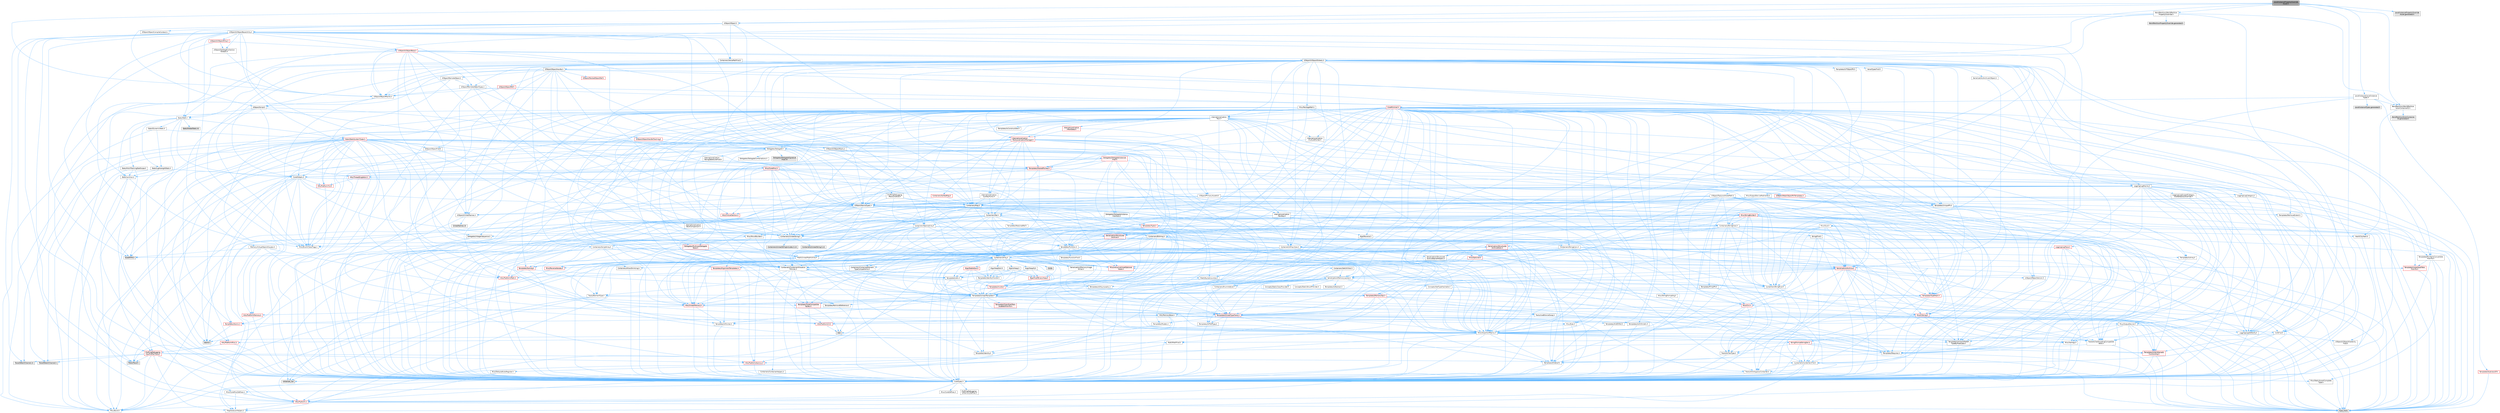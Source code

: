 digraph "LevelInstancePropertyOverrideAsset.h"
{
 // INTERACTIVE_SVG=YES
 // LATEX_PDF_SIZE
  bgcolor="transparent";
  edge [fontname=Helvetica,fontsize=10,labelfontname=Helvetica,labelfontsize=10];
  node [fontname=Helvetica,fontsize=10,shape=box,height=0.2,width=0.4];
  Node1 [id="Node000001",label="LevelInstancePropertyOverride\lAsset.h",height=0.2,width=0.4,color="gray40", fillcolor="grey60", style="filled", fontcolor="black",tooltip=" "];
  Node1 -> Node2 [id="edge1_Node000001_Node000002",color="steelblue1",style="solid",tooltip=" "];
  Node2 [id="Node000002",label="CoreFwd.h",height=0.2,width=0.4,color="grey40", fillcolor="white", style="filled",URL="$d1/d1e/CoreFwd_8h.html",tooltip=" "];
  Node2 -> Node3 [id="edge2_Node000002_Node000003",color="steelblue1",style="solid",tooltip=" "];
  Node3 [id="Node000003",label="CoreTypes.h",height=0.2,width=0.4,color="grey40", fillcolor="white", style="filled",URL="$dc/dec/CoreTypes_8h.html",tooltip=" "];
  Node3 -> Node4 [id="edge3_Node000003_Node000004",color="steelblue1",style="solid",tooltip=" "];
  Node4 [id="Node000004",label="HAL/Platform.h",height=0.2,width=0.4,color="red", fillcolor="#FFF0F0", style="filled",URL="$d9/dd0/Platform_8h.html",tooltip=" "];
  Node4 -> Node5 [id="edge4_Node000004_Node000005",color="steelblue1",style="solid",tooltip=" "];
  Node5 [id="Node000005",label="Misc/Build.h",height=0.2,width=0.4,color="grey40", fillcolor="white", style="filled",URL="$d3/dbb/Build_8h.html",tooltip=" "];
  Node4 -> Node7 [id="edge5_Node000004_Node000007",color="steelblue1",style="solid",tooltip=" "];
  Node7 [id="Node000007",label="type_traits",height=0.2,width=0.4,color="grey60", fillcolor="#E0E0E0", style="filled",tooltip=" "];
  Node4 -> Node8 [id="edge6_Node000004_Node000008",color="steelblue1",style="solid",tooltip=" "];
  Node8 [id="Node000008",label="PreprocessorHelpers.h",height=0.2,width=0.4,color="grey40", fillcolor="white", style="filled",URL="$db/ddb/PreprocessorHelpers_8h.html",tooltip=" "];
  Node3 -> Node14 [id="edge7_Node000003_Node000014",color="steelblue1",style="solid",tooltip=" "];
  Node14 [id="Node000014",label="ProfilingDebugging\l/UMemoryDefines.h",height=0.2,width=0.4,color="grey40", fillcolor="white", style="filled",URL="$d2/da2/UMemoryDefines_8h.html",tooltip=" "];
  Node3 -> Node15 [id="edge8_Node000003_Node000015",color="steelblue1",style="solid",tooltip=" "];
  Node15 [id="Node000015",label="Misc/CoreMiscDefines.h",height=0.2,width=0.4,color="grey40", fillcolor="white", style="filled",URL="$da/d38/CoreMiscDefines_8h.html",tooltip=" "];
  Node15 -> Node4 [id="edge9_Node000015_Node000004",color="steelblue1",style="solid",tooltip=" "];
  Node15 -> Node8 [id="edge10_Node000015_Node000008",color="steelblue1",style="solid",tooltip=" "];
  Node3 -> Node16 [id="edge11_Node000003_Node000016",color="steelblue1",style="solid",tooltip=" "];
  Node16 [id="Node000016",label="Misc/CoreDefines.h",height=0.2,width=0.4,color="grey40", fillcolor="white", style="filled",URL="$d3/dd2/CoreDefines_8h.html",tooltip=" "];
  Node2 -> Node17 [id="edge12_Node000002_Node000017",color="steelblue1",style="solid",tooltip=" "];
  Node17 [id="Node000017",label="Containers/ContainersFwd.h",height=0.2,width=0.4,color="grey40", fillcolor="white", style="filled",URL="$d4/d0a/ContainersFwd_8h.html",tooltip=" "];
  Node17 -> Node4 [id="edge13_Node000017_Node000004",color="steelblue1",style="solid",tooltip=" "];
  Node17 -> Node3 [id="edge14_Node000017_Node000003",color="steelblue1",style="solid",tooltip=" "];
  Node17 -> Node18 [id="edge15_Node000017_Node000018",color="steelblue1",style="solid",tooltip=" "];
  Node18 [id="Node000018",label="Traits/IsContiguousContainer.h",height=0.2,width=0.4,color="grey40", fillcolor="white", style="filled",URL="$d5/d3c/IsContiguousContainer_8h.html",tooltip=" "];
  Node18 -> Node3 [id="edge16_Node000018_Node000003",color="steelblue1",style="solid",tooltip=" "];
  Node18 -> Node19 [id="edge17_Node000018_Node000019",color="steelblue1",style="solid",tooltip=" "];
  Node19 [id="Node000019",label="Misc/StaticAssertComplete\lType.h",height=0.2,width=0.4,color="grey40", fillcolor="white", style="filled",URL="$d5/d4e/StaticAssertCompleteType_8h.html",tooltip=" "];
  Node18 -> Node20 [id="edge18_Node000018_Node000020",color="steelblue1",style="solid",tooltip=" "];
  Node20 [id="Node000020",label="initializer_list",height=0.2,width=0.4,color="grey60", fillcolor="#E0E0E0", style="filled",tooltip=" "];
  Node2 -> Node21 [id="edge19_Node000002_Node000021",color="steelblue1",style="solid",tooltip=" "];
  Node21 [id="Node000021",label="Math/MathFwd.h",height=0.2,width=0.4,color="grey40", fillcolor="white", style="filled",URL="$d2/d10/MathFwd_8h.html",tooltip=" "];
  Node21 -> Node4 [id="edge20_Node000021_Node000004",color="steelblue1",style="solid",tooltip=" "];
  Node2 -> Node22 [id="edge21_Node000002_Node000022",color="steelblue1",style="solid",tooltip=" "];
  Node22 [id="Node000022",label="UObject/UObjectHierarchy\lFwd.h",height=0.2,width=0.4,color="grey40", fillcolor="white", style="filled",URL="$d3/d13/UObjectHierarchyFwd_8h.html",tooltip=" "];
  Node1 -> Node23 [id="edge22_Node000001_Node000023",color="steelblue1",style="solid",tooltip=" "];
  Node23 [id="Node000023",label="UObject/ObjectMacros.h",height=0.2,width=0.4,color="grey40", fillcolor="white", style="filled",URL="$d8/d8d/ObjectMacros_8h.html",tooltip=" "];
  Node23 -> Node24 [id="edge23_Node000023_Node000024",color="steelblue1",style="solid",tooltip=" "];
  Node24 [id="Node000024",label="Misc/EnumClassFlags.h",height=0.2,width=0.4,color="grey40", fillcolor="white", style="filled",URL="$d8/de7/EnumClassFlags_8h.html",tooltip=" "];
  Node23 -> Node25 [id="edge24_Node000023_Node000025",color="steelblue1",style="solid",tooltip=" "];
  Node25 [id="Node000025",label="UObject/Script.h",height=0.2,width=0.4,color="grey40", fillcolor="white", style="filled",URL="$de/dc6/Script_8h.html",tooltip=" "];
  Node25 -> Node26 [id="edge25_Node000025_Node000026",color="steelblue1",style="solid",tooltip=" "];
  Node26 [id="Node000026",label="Delegates/Delegate.h",height=0.2,width=0.4,color="grey40", fillcolor="white", style="filled",URL="$d4/d80/Delegate_8h.html",tooltip=" "];
  Node26 -> Node3 [id="edge26_Node000026_Node000003",color="steelblue1",style="solid",tooltip=" "];
  Node26 -> Node27 [id="edge27_Node000026_Node000027",color="steelblue1",style="solid",tooltip=" "];
  Node27 [id="Node000027",label="Misc/AssertionMacros.h",height=0.2,width=0.4,color="grey40", fillcolor="white", style="filled",URL="$d0/dfa/AssertionMacros_8h.html",tooltip=" "];
  Node27 -> Node3 [id="edge28_Node000027_Node000003",color="steelblue1",style="solid",tooltip=" "];
  Node27 -> Node4 [id="edge29_Node000027_Node000004",color="steelblue1",style="solid",tooltip=" "];
  Node27 -> Node28 [id="edge30_Node000027_Node000028",color="steelblue1",style="solid",tooltip=" "];
  Node28 [id="Node000028",label="HAL/PlatformMisc.h",height=0.2,width=0.4,color="red", fillcolor="#FFF0F0", style="filled",URL="$d0/df5/PlatformMisc_8h.html",tooltip=" "];
  Node28 -> Node3 [id="edge31_Node000028_Node000003",color="steelblue1",style="solid",tooltip=" "];
  Node28 -> Node48 [id="edge32_Node000028_Node000048",color="steelblue1",style="solid",tooltip=" "];
  Node48 [id="Node000048",label="ProfilingDebugging\l/CpuProfilerTrace.h",height=0.2,width=0.4,color="red", fillcolor="#FFF0F0", style="filled",URL="$da/dcb/CpuProfilerTrace_8h.html",tooltip=" "];
  Node48 -> Node3 [id="edge33_Node000048_Node000003",color="steelblue1",style="solid",tooltip=" "];
  Node48 -> Node17 [id="edge34_Node000048_Node000017",color="steelblue1",style="solid",tooltip=" "];
  Node48 -> Node49 [id="edge35_Node000048_Node000049",color="steelblue1",style="solid",tooltip=" "];
  Node49 [id="Node000049",label="HAL/PlatformAtomics.h",height=0.2,width=0.4,color="red", fillcolor="#FFF0F0", style="filled",URL="$d3/d36/PlatformAtomics_8h.html",tooltip=" "];
  Node49 -> Node3 [id="edge36_Node000049_Node000003",color="steelblue1",style="solid",tooltip=" "];
  Node48 -> Node8 [id="edge37_Node000048_Node000008",color="steelblue1",style="solid",tooltip=" "];
  Node48 -> Node5 [id="edge38_Node000048_Node000005",color="steelblue1",style="solid",tooltip=" "];
  Node48 -> Node53 [id="edge39_Node000048_Node000053",color="steelblue1",style="solid",tooltip=" "];
  Node53 [id="Node000053",label="Trace/Detail/Channel.h",height=0.2,width=0.4,color="grey60", fillcolor="#E0E0E0", style="filled",tooltip=" "];
  Node48 -> Node54 [id="edge40_Node000048_Node000054",color="steelblue1",style="solid",tooltip=" "];
  Node54 [id="Node000054",label="Trace/Detail/Channel.inl",height=0.2,width=0.4,color="grey60", fillcolor="#E0E0E0", style="filled",tooltip=" "];
  Node48 -> Node55 [id="edge41_Node000048_Node000055",color="steelblue1",style="solid",tooltip=" "];
  Node55 [id="Node000055",label="Trace/Trace.h",height=0.2,width=0.4,color="grey60", fillcolor="#E0E0E0", style="filled",tooltip=" "];
  Node27 -> Node8 [id="edge42_Node000027_Node000008",color="steelblue1",style="solid",tooltip=" "];
  Node27 -> Node56 [id="edge43_Node000027_Node000056",color="steelblue1",style="solid",tooltip=" "];
  Node56 [id="Node000056",label="Templates/EnableIf.h",height=0.2,width=0.4,color="grey40", fillcolor="white", style="filled",URL="$d7/d60/EnableIf_8h.html",tooltip=" "];
  Node56 -> Node3 [id="edge44_Node000056_Node000003",color="steelblue1",style="solid",tooltip=" "];
  Node27 -> Node57 [id="edge45_Node000027_Node000057",color="steelblue1",style="solid",tooltip=" "];
  Node57 [id="Node000057",label="Templates/IsArrayOrRefOf\lTypeByPredicate.h",height=0.2,width=0.4,color="grey40", fillcolor="white", style="filled",URL="$d6/da1/IsArrayOrRefOfTypeByPredicate_8h.html",tooltip=" "];
  Node57 -> Node3 [id="edge46_Node000057_Node000003",color="steelblue1",style="solid",tooltip=" "];
  Node27 -> Node58 [id="edge47_Node000027_Node000058",color="steelblue1",style="solid",tooltip=" "];
  Node58 [id="Node000058",label="Templates/IsValidVariadic\lFunctionArg.h",height=0.2,width=0.4,color="red", fillcolor="#FFF0F0", style="filled",URL="$d0/dc8/IsValidVariadicFunctionArg_8h.html",tooltip=" "];
  Node58 -> Node3 [id="edge48_Node000058_Node000003",color="steelblue1",style="solid",tooltip=" "];
  Node58 -> Node7 [id="edge49_Node000058_Node000007",color="steelblue1",style="solid",tooltip=" "];
  Node27 -> Node60 [id="edge50_Node000027_Node000060",color="steelblue1",style="solid",tooltip=" "];
  Node60 [id="Node000060",label="Traits/IsCharEncodingCompatible\lWith.h",height=0.2,width=0.4,color="grey40", fillcolor="white", style="filled",URL="$df/dd1/IsCharEncodingCompatibleWith_8h.html",tooltip=" "];
  Node60 -> Node7 [id="edge51_Node000060_Node000007",color="steelblue1",style="solid",tooltip=" "];
  Node60 -> Node61 [id="edge52_Node000060_Node000061",color="steelblue1",style="solid",tooltip=" "];
  Node61 [id="Node000061",label="Traits/IsCharType.h",height=0.2,width=0.4,color="grey40", fillcolor="white", style="filled",URL="$db/d51/IsCharType_8h.html",tooltip=" "];
  Node61 -> Node3 [id="edge53_Node000061_Node000003",color="steelblue1",style="solid",tooltip=" "];
  Node27 -> Node62 [id="edge54_Node000027_Node000062",color="steelblue1",style="solid",tooltip=" "];
  Node62 [id="Node000062",label="Misc/VarArgs.h",height=0.2,width=0.4,color="grey40", fillcolor="white", style="filled",URL="$d5/d6f/VarArgs_8h.html",tooltip=" "];
  Node62 -> Node3 [id="edge55_Node000062_Node000003",color="steelblue1",style="solid",tooltip=" "];
  Node27 -> Node63 [id="edge56_Node000027_Node000063",color="steelblue1",style="solid",tooltip=" "];
  Node63 [id="Node000063",label="String/FormatStringSan.h",height=0.2,width=0.4,color="red", fillcolor="#FFF0F0", style="filled",URL="$d3/d8b/FormatStringSan_8h.html",tooltip=" "];
  Node63 -> Node7 [id="edge57_Node000063_Node000007",color="steelblue1",style="solid",tooltip=" "];
  Node63 -> Node3 [id="edge58_Node000063_Node000003",color="steelblue1",style="solid",tooltip=" "];
  Node63 -> Node64 [id="edge59_Node000063_Node000064",color="steelblue1",style="solid",tooltip=" "];
  Node64 [id="Node000064",label="Templates/Requires.h",height=0.2,width=0.4,color="grey40", fillcolor="white", style="filled",URL="$dc/d96/Requires_8h.html",tooltip=" "];
  Node64 -> Node56 [id="edge60_Node000064_Node000056",color="steelblue1",style="solid",tooltip=" "];
  Node64 -> Node7 [id="edge61_Node000064_Node000007",color="steelblue1",style="solid",tooltip=" "];
  Node63 -> Node65 [id="edge62_Node000063_Node000065",color="steelblue1",style="solid",tooltip=" "];
  Node65 [id="Node000065",label="Templates/Identity.h",height=0.2,width=0.4,color="grey40", fillcolor="white", style="filled",URL="$d0/dd5/Identity_8h.html",tooltip=" "];
  Node63 -> Node58 [id="edge63_Node000063_Node000058",color="steelblue1",style="solid",tooltip=" "];
  Node63 -> Node61 [id="edge64_Node000063_Node000061",color="steelblue1",style="solid",tooltip=" "];
  Node63 -> Node17 [id="edge65_Node000063_Node000017",color="steelblue1",style="solid",tooltip=" "];
  Node27 -> Node69 [id="edge66_Node000027_Node000069",color="steelblue1",style="solid",tooltip=" "];
  Node69 [id="Node000069",label="atomic",height=0.2,width=0.4,color="grey60", fillcolor="#E0E0E0", style="filled",tooltip=" "];
  Node26 -> Node70 [id="edge67_Node000026_Node000070",color="steelblue1",style="solid",tooltip=" "];
  Node70 [id="Node000070",label="UObject/NameTypes.h",height=0.2,width=0.4,color="grey40", fillcolor="white", style="filled",URL="$d6/d35/NameTypes_8h.html",tooltip=" "];
  Node70 -> Node3 [id="edge68_Node000070_Node000003",color="steelblue1",style="solid",tooltip=" "];
  Node70 -> Node27 [id="edge69_Node000070_Node000027",color="steelblue1",style="solid",tooltip=" "];
  Node70 -> Node71 [id="edge70_Node000070_Node000071",color="steelblue1",style="solid",tooltip=" "];
  Node71 [id="Node000071",label="HAL/UnrealMemory.h",height=0.2,width=0.4,color="red", fillcolor="#FFF0F0", style="filled",URL="$d9/d96/UnrealMemory_8h.html",tooltip=" "];
  Node71 -> Node3 [id="edge71_Node000071_Node000003",color="steelblue1",style="solid",tooltip=" "];
  Node71 -> Node75 [id="edge72_Node000071_Node000075",color="steelblue1",style="solid",tooltip=" "];
  Node75 [id="Node000075",label="HAL/MemoryBase.h",height=0.2,width=0.4,color="grey40", fillcolor="white", style="filled",URL="$d6/d9f/MemoryBase_8h.html",tooltip=" "];
  Node75 -> Node3 [id="edge73_Node000075_Node000003",color="steelblue1",style="solid",tooltip=" "];
  Node75 -> Node49 [id="edge74_Node000075_Node000049",color="steelblue1",style="solid",tooltip=" "];
  Node75 -> Node33 [id="edge75_Node000075_Node000033",color="steelblue1",style="solid",tooltip=" "];
  Node33 [id="Node000033",label="HAL/PlatformCrt.h",height=0.2,width=0.4,color="red", fillcolor="#FFF0F0", style="filled",URL="$d8/d75/PlatformCrt_8h.html",tooltip=" "];
  Node33 -> Node34 [id="edge76_Node000033_Node000034",color="steelblue1",style="solid",tooltip=" "];
  Node34 [id="Node000034",label="new",height=0.2,width=0.4,color="grey60", fillcolor="#E0E0E0", style="filled",tooltip=" "];
  Node75 -> Node76 [id="edge77_Node000075_Node000076",color="steelblue1",style="solid",tooltip=" "];
  Node76 [id="Node000076",label="Misc/Exec.h",height=0.2,width=0.4,color="grey40", fillcolor="white", style="filled",URL="$de/ddb/Exec_8h.html",tooltip=" "];
  Node76 -> Node3 [id="edge78_Node000076_Node000003",color="steelblue1",style="solid",tooltip=" "];
  Node76 -> Node27 [id="edge79_Node000076_Node000027",color="steelblue1",style="solid",tooltip=" "];
  Node75 -> Node77 [id="edge80_Node000075_Node000077",color="steelblue1",style="solid",tooltip=" "];
  Node77 [id="Node000077",label="Misc/OutputDevice.h",height=0.2,width=0.4,color="grey40", fillcolor="white", style="filled",URL="$d7/d32/OutputDevice_8h.html",tooltip=" "];
  Node77 -> Node2 [id="edge81_Node000077_Node000002",color="steelblue1",style="solid",tooltip=" "];
  Node77 -> Node3 [id="edge82_Node000077_Node000003",color="steelblue1",style="solid",tooltip=" "];
  Node77 -> Node78 [id="edge83_Node000077_Node000078",color="steelblue1",style="solid",tooltip=" "];
  Node78 [id="Node000078",label="Logging/LogVerbosity.h",height=0.2,width=0.4,color="grey40", fillcolor="white", style="filled",URL="$d2/d8f/LogVerbosity_8h.html",tooltip=" "];
  Node78 -> Node3 [id="edge84_Node000078_Node000003",color="steelblue1",style="solid",tooltip=" "];
  Node77 -> Node62 [id="edge85_Node000077_Node000062",color="steelblue1",style="solid",tooltip=" "];
  Node77 -> Node57 [id="edge86_Node000077_Node000057",color="steelblue1",style="solid",tooltip=" "];
  Node77 -> Node58 [id="edge87_Node000077_Node000058",color="steelblue1",style="solid",tooltip=" "];
  Node77 -> Node60 [id="edge88_Node000077_Node000060",color="steelblue1",style="solid",tooltip=" "];
  Node75 -> Node79 [id="edge89_Node000075_Node000079",color="steelblue1",style="solid",tooltip=" "];
  Node79 [id="Node000079",label="Templates/Atomic.h",height=0.2,width=0.4,color="red", fillcolor="#FFF0F0", style="filled",URL="$d3/d91/Atomic_8h.html",tooltip=" "];
  Node79 -> Node69 [id="edge90_Node000079_Node000069",color="steelblue1",style="solid",tooltip=" "];
  Node71 -> Node88 [id="edge91_Node000071_Node000088",color="steelblue1",style="solid",tooltip=" "];
  Node88 [id="Node000088",label="HAL/PlatformMemory.h",height=0.2,width=0.4,color="red", fillcolor="#FFF0F0", style="filled",URL="$de/d68/PlatformMemory_8h.html",tooltip=" "];
  Node88 -> Node3 [id="edge92_Node000088_Node000003",color="steelblue1",style="solid",tooltip=" "];
  Node71 -> Node91 [id="edge93_Node000071_Node000091",color="steelblue1",style="solid",tooltip=" "];
  Node91 [id="Node000091",label="Templates/IsPointer.h",height=0.2,width=0.4,color="grey40", fillcolor="white", style="filled",URL="$d7/d05/IsPointer_8h.html",tooltip=" "];
  Node91 -> Node3 [id="edge94_Node000091_Node000003",color="steelblue1",style="solid",tooltip=" "];
  Node70 -> Node92 [id="edge95_Node000070_Node000092",color="steelblue1",style="solid",tooltip=" "];
  Node92 [id="Node000092",label="Templates/UnrealTypeTraits.h",height=0.2,width=0.4,color="red", fillcolor="#FFF0F0", style="filled",URL="$d2/d2d/UnrealTypeTraits_8h.html",tooltip=" "];
  Node92 -> Node3 [id="edge96_Node000092_Node000003",color="steelblue1",style="solid",tooltip=" "];
  Node92 -> Node91 [id="edge97_Node000092_Node000091",color="steelblue1",style="solid",tooltip=" "];
  Node92 -> Node27 [id="edge98_Node000092_Node000027",color="steelblue1",style="solid",tooltip=" "];
  Node92 -> Node84 [id="edge99_Node000092_Node000084",color="steelblue1",style="solid",tooltip=" "];
  Node84 [id="Node000084",label="Templates/AndOrNot.h",height=0.2,width=0.4,color="grey40", fillcolor="white", style="filled",URL="$db/d0a/AndOrNot_8h.html",tooltip=" "];
  Node84 -> Node3 [id="edge100_Node000084_Node000003",color="steelblue1",style="solid",tooltip=" "];
  Node92 -> Node56 [id="edge101_Node000092_Node000056",color="steelblue1",style="solid",tooltip=" "];
  Node92 -> Node93 [id="edge102_Node000092_Node000093",color="steelblue1",style="solid",tooltip=" "];
  Node93 [id="Node000093",label="Templates/IsArithmetic.h",height=0.2,width=0.4,color="grey40", fillcolor="white", style="filled",URL="$d2/d5d/IsArithmetic_8h.html",tooltip=" "];
  Node93 -> Node3 [id="edge103_Node000093_Node000003",color="steelblue1",style="solid",tooltip=" "];
  Node92 -> Node94 [id="edge104_Node000092_Node000094",color="steelblue1",style="solid",tooltip=" "];
  Node94 [id="Node000094",label="Templates/Models.h",height=0.2,width=0.4,color="grey40", fillcolor="white", style="filled",URL="$d3/d0c/Models_8h.html",tooltip=" "];
  Node94 -> Node65 [id="edge105_Node000094_Node000065",color="steelblue1",style="solid",tooltip=" "];
  Node92 -> Node95 [id="edge106_Node000092_Node000095",color="steelblue1",style="solid",tooltip=" "];
  Node95 [id="Node000095",label="Templates/IsPODType.h",height=0.2,width=0.4,color="grey40", fillcolor="white", style="filled",URL="$d7/db1/IsPODType_8h.html",tooltip=" "];
  Node95 -> Node3 [id="edge107_Node000095_Node000003",color="steelblue1",style="solid",tooltip=" "];
  Node70 -> Node97 [id="edge108_Node000070_Node000097",color="steelblue1",style="solid",tooltip=" "];
  Node97 [id="Node000097",label="Templates/UnrealTemplate.h",height=0.2,width=0.4,color="grey40", fillcolor="white", style="filled",URL="$d4/d24/UnrealTemplate_8h.html",tooltip=" "];
  Node97 -> Node3 [id="edge109_Node000097_Node000003",color="steelblue1",style="solid",tooltip=" "];
  Node97 -> Node91 [id="edge110_Node000097_Node000091",color="steelblue1",style="solid",tooltip=" "];
  Node97 -> Node71 [id="edge111_Node000097_Node000071",color="steelblue1",style="solid",tooltip=" "];
  Node97 -> Node98 [id="edge112_Node000097_Node000098",color="steelblue1",style="solid",tooltip=" "];
  Node98 [id="Node000098",label="Templates/CopyQualifiers\lAndRefsFromTo.h",height=0.2,width=0.4,color="red", fillcolor="#FFF0F0", style="filled",URL="$d3/db3/CopyQualifiersAndRefsFromTo_8h.html",tooltip=" "];
  Node97 -> Node92 [id="edge113_Node000097_Node000092",color="steelblue1",style="solid",tooltip=" "];
  Node97 -> Node100 [id="edge114_Node000097_Node000100",color="steelblue1",style="solid",tooltip=" "];
  Node100 [id="Node000100",label="Templates/RemoveReference.h",height=0.2,width=0.4,color="grey40", fillcolor="white", style="filled",URL="$da/dbe/RemoveReference_8h.html",tooltip=" "];
  Node100 -> Node3 [id="edge115_Node000100_Node000003",color="steelblue1",style="solid",tooltip=" "];
  Node97 -> Node64 [id="edge116_Node000097_Node000064",color="steelblue1",style="solid",tooltip=" "];
  Node97 -> Node101 [id="edge117_Node000097_Node000101",color="steelblue1",style="solid",tooltip=" "];
  Node101 [id="Node000101",label="Templates/TypeCompatible\lBytes.h",height=0.2,width=0.4,color="red", fillcolor="#FFF0F0", style="filled",URL="$df/d0a/TypeCompatibleBytes_8h.html",tooltip=" "];
  Node101 -> Node3 [id="edge118_Node000101_Node000003",color="steelblue1",style="solid",tooltip=" "];
  Node101 -> Node34 [id="edge119_Node000101_Node000034",color="steelblue1",style="solid",tooltip=" "];
  Node101 -> Node7 [id="edge120_Node000101_Node000007",color="steelblue1",style="solid",tooltip=" "];
  Node97 -> Node65 [id="edge121_Node000097_Node000065",color="steelblue1",style="solid",tooltip=" "];
  Node97 -> Node18 [id="edge122_Node000097_Node000018",color="steelblue1",style="solid",tooltip=" "];
  Node97 -> Node102 [id="edge123_Node000097_Node000102",color="steelblue1",style="solid",tooltip=" "];
  Node102 [id="Node000102",label="Traits/UseBitwiseSwap.h",height=0.2,width=0.4,color="grey40", fillcolor="white", style="filled",URL="$db/df3/UseBitwiseSwap_8h.html",tooltip=" "];
  Node102 -> Node3 [id="edge124_Node000102_Node000003",color="steelblue1",style="solid",tooltip=" "];
  Node102 -> Node7 [id="edge125_Node000102_Node000007",color="steelblue1",style="solid",tooltip=" "];
  Node97 -> Node7 [id="edge126_Node000097_Node000007",color="steelblue1",style="solid",tooltip=" "];
  Node70 -> Node103 [id="edge127_Node000070_Node000103",color="steelblue1",style="solid",tooltip=" "];
  Node103 [id="Node000103",label="Containers/UnrealString.h",height=0.2,width=0.4,color="grey40", fillcolor="white", style="filled",URL="$d5/dba/UnrealString_8h.html",tooltip=" "];
  Node103 -> Node104 [id="edge128_Node000103_Node000104",color="steelblue1",style="solid",tooltip=" "];
  Node104 [id="Node000104",label="Containers/UnrealStringIncludes.h.inl",height=0.2,width=0.4,color="grey60", fillcolor="#E0E0E0", style="filled",tooltip=" "];
  Node103 -> Node105 [id="edge129_Node000103_Node000105",color="steelblue1",style="solid",tooltip=" "];
  Node105 [id="Node000105",label="Containers/UnrealString.h.inl",height=0.2,width=0.4,color="grey60", fillcolor="#E0E0E0", style="filled",tooltip=" "];
  Node103 -> Node106 [id="edge130_Node000103_Node000106",color="steelblue1",style="solid",tooltip=" "];
  Node106 [id="Node000106",label="Misc/StringFormatArg.h",height=0.2,width=0.4,color="grey40", fillcolor="white", style="filled",URL="$d2/d16/StringFormatArg_8h.html",tooltip=" "];
  Node106 -> Node17 [id="edge131_Node000106_Node000017",color="steelblue1",style="solid",tooltip=" "];
  Node70 -> Node107 [id="edge132_Node000070_Node000107",color="steelblue1",style="solid",tooltip=" "];
  Node107 [id="Node000107",label="HAL/CriticalSection.h",height=0.2,width=0.4,color="red", fillcolor="#FFF0F0", style="filled",URL="$d6/d90/CriticalSection_8h.html",tooltip=" "];
  Node70 -> Node110 [id="edge133_Node000070_Node000110",color="steelblue1",style="solid",tooltip=" "];
  Node110 [id="Node000110",label="Containers/StringConv.h",height=0.2,width=0.4,color="grey40", fillcolor="white", style="filled",URL="$d3/ddf/StringConv_8h.html",tooltip=" "];
  Node110 -> Node3 [id="edge134_Node000110_Node000003",color="steelblue1",style="solid",tooltip=" "];
  Node110 -> Node27 [id="edge135_Node000110_Node000027",color="steelblue1",style="solid",tooltip=" "];
  Node110 -> Node111 [id="edge136_Node000110_Node000111",color="steelblue1",style="solid",tooltip=" "];
  Node111 [id="Node000111",label="Containers/ContainerAllocation\lPolicies.h",height=0.2,width=0.4,color="grey40", fillcolor="white", style="filled",URL="$d7/dff/ContainerAllocationPolicies_8h.html",tooltip=" "];
  Node111 -> Node3 [id="edge137_Node000111_Node000003",color="steelblue1",style="solid",tooltip=" "];
  Node111 -> Node112 [id="edge138_Node000111_Node000112",color="steelblue1",style="solid",tooltip=" "];
  Node112 [id="Node000112",label="Containers/ContainerHelpers.h",height=0.2,width=0.4,color="grey40", fillcolor="white", style="filled",URL="$d7/d33/ContainerHelpers_8h.html",tooltip=" "];
  Node112 -> Node3 [id="edge139_Node000112_Node000003",color="steelblue1",style="solid",tooltip=" "];
  Node111 -> Node111 [id="edge140_Node000111_Node000111",color="steelblue1",style="solid",tooltip=" "];
  Node111 -> Node113 [id="edge141_Node000111_Node000113",color="steelblue1",style="solid",tooltip=" "];
  Node113 [id="Node000113",label="HAL/PlatformMath.h",height=0.2,width=0.4,color="red", fillcolor="#FFF0F0", style="filled",URL="$dc/d53/PlatformMath_8h.html",tooltip=" "];
  Node113 -> Node3 [id="edge142_Node000113_Node000003",color="steelblue1",style="solid",tooltip=" "];
  Node111 -> Node71 [id="edge143_Node000111_Node000071",color="steelblue1",style="solid",tooltip=" "];
  Node111 -> Node43 [id="edge144_Node000111_Node000043",color="steelblue1",style="solid",tooltip=" "];
  Node43 [id="Node000043",label="Math/NumericLimits.h",height=0.2,width=0.4,color="grey40", fillcolor="white", style="filled",URL="$df/d1b/NumericLimits_8h.html",tooltip=" "];
  Node43 -> Node3 [id="edge145_Node000043_Node000003",color="steelblue1",style="solid",tooltip=" "];
  Node111 -> Node27 [id="edge146_Node000111_Node000027",color="steelblue1",style="solid",tooltip=" "];
  Node111 -> Node121 [id="edge147_Node000111_Node000121",color="steelblue1",style="solid",tooltip=" "];
  Node121 [id="Node000121",label="Templates/IsPolymorphic.h",height=0.2,width=0.4,color="grey40", fillcolor="white", style="filled",URL="$dc/d20/IsPolymorphic_8h.html",tooltip=" "];
  Node111 -> Node122 [id="edge148_Node000111_Node000122",color="steelblue1",style="solid",tooltip=" "];
  Node122 [id="Node000122",label="Templates/MemoryOps.h",height=0.2,width=0.4,color="red", fillcolor="#FFF0F0", style="filled",URL="$db/dea/MemoryOps_8h.html",tooltip=" "];
  Node122 -> Node3 [id="edge149_Node000122_Node000003",color="steelblue1",style="solid",tooltip=" "];
  Node122 -> Node71 [id="edge150_Node000122_Node000071",color="steelblue1",style="solid",tooltip=" "];
  Node122 -> Node64 [id="edge151_Node000122_Node000064",color="steelblue1",style="solid",tooltip=" "];
  Node122 -> Node92 [id="edge152_Node000122_Node000092",color="steelblue1",style="solid",tooltip=" "];
  Node122 -> Node102 [id="edge153_Node000122_Node000102",color="steelblue1",style="solid",tooltip=" "];
  Node122 -> Node34 [id="edge154_Node000122_Node000034",color="steelblue1",style="solid",tooltip=" "];
  Node122 -> Node7 [id="edge155_Node000122_Node000007",color="steelblue1",style="solid",tooltip=" "];
  Node111 -> Node101 [id="edge156_Node000111_Node000101",color="steelblue1",style="solid",tooltip=" "];
  Node111 -> Node7 [id="edge157_Node000111_Node000007",color="steelblue1",style="solid",tooltip=" "];
  Node110 -> Node123 [id="edge158_Node000110_Node000123",color="steelblue1",style="solid",tooltip=" "];
  Node123 [id="Node000123",label="Containers/Array.h",height=0.2,width=0.4,color="grey40", fillcolor="white", style="filled",URL="$df/dd0/Array_8h.html",tooltip=" "];
  Node123 -> Node3 [id="edge159_Node000123_Node000003",color="steelblue1",style="solid",tooltip=" "];
  Node123 -> Node27 [id="edge160_Node000123_Node000027",color="steelblue1",style="solid",tooltip=" "];
  Node123 -> Node124 [id="edge161_Node000123_Node000124",color="steelblue1",style="solid",tooltip=" "];
  Node124 [id="Node000124",label="Misc/IntrusiveUnsetOptional\lState.h",height=0.2,width=0.4,color="red", fillcolor="#FFF0F0", style="filled",URL="$d2/d0a/IntrusiveUnsetOptionalState_8h.html",tooltip=" "];
  Node123 -> Node126 [id="edge162_Node000123_Node000126",color="steelblue1",style="solid",tooltip=" "];
  Node126 [id="Node000126",label="Misc/ReverseIterate.h",height=0.2,width=0.4,color="red", fillcolor="#FFF0F0", style="filled",URL="$db/de3/ReverseIterate_8h.html",tooltip=" "];
  Node126 -> Node4 [id="edge163_Node000126_Node000004",color="steelblue1",style="solid",tooltip=" "];
  Node123 -> Node71 [id="edge164_Node000123_Node000071",color="steelblue1",style="solid",tooltip=" "];
  Node123 -> Node92 [id="edge165_Node000123_Node000092",color="steelblue1",style="solid",tooltip=" "];
  Node123 -> Node97 [id="edge166_Node000123_Node000097",color="steelblue1",style="solid",tooltip=" "];
  Node123 -> Node128 [id="edge167_Node000123_Node000128",color="steelblue1",style="solid",tooltip=" "];
  Node128 [id="Node000128",label="Containers/AllowShrinking.h",height=0.2,width=0.4,color="grey40", fillcolor="white", style="filled",URL="$d7/d1a/AllowShrinking_8h.html",tooltip=" "];
  Node128 -> Node3 [id="edge168_Node000128_Node000003",color="steelblue1",style="solid",tooltip=" "];
  Node123 -> Node111 [id="edge169_Node000123_Node000111",color="steelblue1",style="solid",tooltip=" "];
  Node123 -> Node129 [id="edge170_Node000123_Node000129",color="steelblue1",style="solid",tooltip=" "];
  Node129 [id="Node000129",label="Containers/ContainerElement\lTypeCompatibility.h",height=0.2,width=0.4,color="grey40", fillcolor="white", style="filled",URL="$df/ddf/ContainerElementTypeCompatibility_8h.html",tooltip=" "];
  Node129 -> Node3 [id="edge171_Node000129_Node000003",color="steelblue1",style="solid",tooltip=" "];
  Node129 -> Node92 [id="edge172_Node000129_Node000092",color="steelblue1",style="solid",tooltip=" "];
  Node123 -> Node130 [id="edge173_Node000123_Node000130",color="steelblue1",style="solid",tooltip=" "];
  Node130 [id="Node000130",label="Serialization/Archive.h",height=0.2,width=0.4,color="red", fillcolor="#FFF0F0", style="filled",URL="$d7/d3b/Archive_8h.html",tooltip=" "];
  Node130 -> Node2 [id="edge174_Node000130_Node000002",color="steelblue1",style="solid",tooltip=" "];
  Node130 -> Node3 [id="edge175_Node000130_Node000003",color="steelblue1",style="solid",tooltip=" "];
  Node130 -> Node21 [id="edge176_Node000130_Node000021",color="steelblue1",style="solid",tooltip=" "];
  Node130 -> Node27 [id="edge177_Node000130_Node000027",color="steelblue1",style="solid",tooltip=" "];
  Node130 -> Node5 [id="edge178_Node000130_Node000005",color="steelblue1",style="solid",tooltip=" "];
  Node130 -> Node62 [id="edge179_Node000130_Node000062",color="steelblue1",style="solid",tooltip=" "];
  Node130 -> Node56 [id="edge180_Node000130_Node000056",color="steelblue1",style="solid",tooltip=" "];
  Node130 -> Node57 [id="edge181_Node000130_Node000057",color="steelblue1",style="solid",tooltip=" "];
  Node130 -> Node58 [id="edge182_Node000130_Node000058",color="steelblue1",style="solid",tooltip=" "];
  Node130 -> Node97 [id="edge183_Node000130_Node000097",color="steelblue1",style="solid",tooltip=" "];
  Node130 -> Node60 [id="edge184_Node000130_Node000060",color="steelblue1",style="solid",tooltip=" "];
  Node130 -> Node139 [id="edge185_Node000130_Node000139",color="steelblue1",style="solid",tooltip=" "];
  Node139 [id="Node000139",label="UObject/ObjectVersion.h",height=0.2,width=0.4,color="grey40", fillcolor="white", style="filled",URL="$da/d63/ObjectVersion_8h.html",tooltip=" "];
  Node139 -> Node3 [id="edge186_Node000139_Node000003",color="steelblue1",style="solid",tooltip=" "];
  Node123 -> Node140 [id="edge187_Node000123_Node000140",color="steelblue1",style="solid",tooltip=" "];
  Node140 [id="Node000140",label="Serialization/MemoryImage\lWriter.h",height=0.2,width=0.4,color="grey40", fillcolor="white", style="filled",URL="$d0/d08/MemoryImageWriter_8h.html",tooltip=" "];
  Node140 -> Node3 [id="edge188_Node000140_Node000003",color="steelblue1",style="solid",tooltip=" "];
  Node140 -> Node141 [id="edge189_Node000140_Node000141",color="steelblue1",style="solid",tooltip=" "];
  Node141 [id="Node000141",label="Serialization/MemoryLayout.h",height=0.2,width=0.4,color="grey40", fillcolor="white", style="filled",URL="$d7/d66/MemoryLayout_8h.html",tooltip=" "];
  Node141 -> Node142 [id="edge190_Node000141_Node000142",color="steelblue1",style="solid",tooltip=" "];
  Node142 [id="Node000142",label="Concepts/StaticClassProvider.h",height=0.2,width=0.4,color="grey40", fillcolor="white", style="filled",URL="$dd/d83/StaticClassProvider_8h.html",tooltip=" "];
  Node141 -> Node143 [id="edge191_Node000141_Node000143",color="steelblue1",style="solid",tooltip=" "];
  Node143 [id="Node000143",label="Concepts/StaticStructProvider.h",height=0.2,width=0.4,color="grey40", fillcolor="white", style="filled",URL="$d5/d77/StaticStructProvider_8h.html",tooltip=" "];
  Node141 -> Node144 [id="edge192_Node000141_Node000144",color="steelblue1",style="solid",tooltip=" "];
  Node144 [id="Node000144",label="Containers/EnumAsByte.h",height=0.2,width=0.4,color="grey40", fillcolor="white", style="filled",URL="$d6/d9a/EnumAsByte_8h.html",tooltip=" "];
  Node144 -> Node3 [id="edge193_Node000144_Node000003",color="steelblue1",style="solid",tooltip=" "];
  Node144 -> Node95 [id="edge194_Node000144_Node000095",color="steelblue1",style="solid",tooltip=" "];
  Node144 -> Node145 [id="edge195_Node000144_Node000145",color="steelblue1",style="solid",tooltip=" "];
  Node145 [id="Node000145",label="Templates/TypeHash.h",height=0.2,width=0.4,color="red", fillcolor="#FFF0F0", style="filled",URL="$d1/d62/TypeHash_8h.html",tooltip=" "];
  Node145 -> Node3 [id="edge196_Node000145_Node000003",color="steelblue1",style="solid",tooltip=" "];
  Node145 -> Node64 [id="edge197_Node000145_Node000064",color="steelblue1",style="solid",tooltip=" "];
  Node145 -> Node146 [id="edge198_Node000145_Node000146",color="steelblue1",style="solid",tooltip=" "];
  Node146 [id="Node000146",label="Misc/Crc.h",height=0.2,width=0.4,color="red", fillcolor="#FFF0F0", style="filled",URL="$d4/dd2/Crc_8h.html",tooltip=" "];
  Node146 -> Node3 [id="edge199_Node000146_Node000003",color="steelblue1",style="solid",tooltip=" "];
  Node146 -> Node27 [id="edge200_Node000146_Node000027",color="steelblue1",style="solid",tooltip=" "];
  Node146 -> Node147 [id="edge201_Node000146_Node000147",color="steelblue1",style="solid",tooltip=" "];
  Node147 [id="Node000147",label="Misc/CString.h",height=0.2,width=0.4,color="red", fillcolor="#FFF0F0", style="filled",URL="$d2/d49/CString_8h.html",tooltip=" "];
  Node147 -> Node3 [id="edge202_Node000147_Node000003",color="steelblue1",style="solid",tooltip=" "];
  Node147 -> Node33 [id="edge203_Node000147_Node000033",color="steelblue1",style="solid",tooltip=" "];
  Node147 -> Node27 [id="edge204_Node000147_Node000027",color="steelblue1",style="solid",tooltip=" "];
  Node147 -> Node62 [id="edge205_Node000147_Node000062",color="steelblue1",style="solid",tooltip=" "];
  Node147 -> Node57 [id="edge206_Node000147_Node000057",color="steelblue1",style="solid",tooltip=" "];
  Node147 -> Node58 [id="edge207_Node000147_Node000058",color="steelblue1",style="solid",tooltip=" "];
  Node147 -> Node60 [id="edge208_Node000147_Node000060",color="steelblue1",style="solid",tooltip=" "];
  Node146 -> Node92 [id="edge209_Node000146_Node000092",color="steelblue1",style="solid",tooltip=" "];
  Node146 -> Node61 [id="edge210_Node000146_Node000061",color="steelblue1",style="solid",tooltip=" "];
  Node145 -> Node7 [id="edge211_Node000145_Node000007",color="steelblue1",style="solid",tooltip=" "];
  Node141 -> Node30 [id="edge212_Node000141_Node000030",color="steelblue1",style="solid",tooltip=" "];
  Node30 [id="Node000030",label="Containers/StringFwd.h",height=0.2,width=0.4,color="grey40", fillcolor="white", style="filled",URL="$df/d37/StringFwd_8h.html",tooltip=" "];
  Node30 -> Node3 [id="edge213_Node000030_Node000003",color="steelblue1",style="solid",tooltip=" "];
  Node30 -> Node31 [id="edge214_Node000030_Node000031",color="steelblue1",style="solid",tooltip=" "];
  Node31 [id="Node000031",label="Traits/ElementType.h",height=0.2,width=0.4,color="grey40", fillcolor="white", style="filled",URL="$d5/d4f/ElementType_8h.html",tooltip=" "];
  Node31 -> Node4 [id="edge215_Node000031_Node000004",color="steelblue1",style="solid",tooltip=" "];
  Node31 -> Node20 [id="edge216_Node000031_Node000020",color="steelblue1",style="solid",tooltip=" "];
  Node31 -> Node7 [id="edge217_Node000031_Node000007",color="steelblue1",style="solid",tooltip=" "];
  Node30 -> Node18 [id="edge218_Node000030_Node000018",color="steelblue1",style="solid",tooltip=" "];
  Node141 -> Node71 [id="edge219_Node000141_Node000071",color="steelblue1",style="solid",tooltip=" "];
  Node141 -> Node152 [id="edge220_Node000141_Node000152",color="steelblue1",style="solid",tooltip=" "];
  Node152 [id="Node000152",label="Misc/DelayedAutoRegister.h",height=0.2,width=0.4,color="grey40", fillcolor="white", style="filled",URL="$d1/dda/DelayedAutoRegister_8h.html",tooltip=" "];
  Node152 -> Node4 [id="edge221_Node000152_Node000004",color="steelblue1",style="solid",tooltip=" "];
  Node141 -> Node56 [id="edge222_Node000141_Node000056",color="steelblue1",style="solid",tooltip=" "];
  Node141 -> Node153 [id="edge223_Node000141_Node000153",color="steelblue1",style="solid",tooltip=" "];
  Node153 [id="Node000153",label="Templates/IsAbstract.h",height=0.2,width=0.4,color="grey40", fillcolor="white", style="filled",URL="$d8/db7/IsAbstract_8h.html",tooltip=" "];
  Node141 -> Node121 [id="edge224_Node000141_Node000121",color="steelblue1",style="solid",tooltip=" "];
  Node141 -> Node94 [id="edge225_Node000141_Node000094",color="steelblue1",style="solid",tooltip=" "];
  Node141 -> Node97 [id="edge226_Node000141_Node000097",color="steelblue1",style="solid",tooltip=" "];
  Node123 -> Node154 [id="edge227_Node000123_Node000154",color="steelblue1",style="solid",tooltip=" "];
  Node154 [id="Node000154",label="Algo/Heapify.h",height=0.2,width=0.4,color="grey40", fillcolor="white", style="filled",URL="$d0/d2a/Heapify_8h.html",tooltip=" "];
  Node154 -> Node155 [id="edge228_Node000154_Node000155",color="steelblue1",style="solid",tooltip=" "];
  Node155 [id="Node000155",label="Algo/Impl/BinaryHeap.h",height=0.2,width=0.4,color="red", fillcolor="#FFF0F0", style="filled",URL="$d7/da3/Algo_2Impl_2BinaryHeap_8h.html",tooltip=" "];
  Node155 -> Node156 [id="edge229_Node000155_Node000156",color="steelblue1",style="solid",tooltip=" "];
  Node156 [id="Node000156",label="Templates/Invoke.h",height=0.2,width=0.4,color="red", fillcolor="#FFF0F0", style="filled",URL="$d7/deb/Invoke_8h.html",tooltip=" "];
  Node156 -> Node3 [id="edge230_Node000156_Node000003",color="steelblue1",style="solid",tooltip=" "];
  Node156 -> Node97 [id="edge231_Node000156_Node000097",color="steelblue1",style="solid",tooltip=" "];
  Node156 -> Node7 [id="edge232_Node000156_Node000007",color="steelblue1",style="solid",tooltip=" "];
  Node155 -> Node7 [id="edge233_Node000155_Node000007",color="steelblue1",style="solid",tooltip=" "];
  Node154 -> Node160 [id="edge234_Node000154_Node000160",color="steelblue1",style="solid",tooltip=" "];
  Node160 [id="Node000160",label="Templates/IdentityFunctor.h",height=0.2,width=0.4,color="grey40", fillcolor="white", style="filled",URL="$d7/d2e/IdentityFunctor_8h.html",tooltip=" "];
  Node160 -> Node4 [id="edge235_Node000160_Node000004",color="steelblue1",style="solid",tooltip=" "];
  Node154 -> Node156 [id="edge236_Node000154_Node000156",color="steelblue1",style="solid",tooltip=" "];
  Node154 -> Node161 [id="edge237_Node000154_Node000161",color="steelblue1",style="solid",tooltip=" "];
  Node161 [id="Node000161",label="Templates/Less.h",height=0.2,width=0.4,color="grey40", fillcolor="white", style="filled",URL="$de/dc8/Less_8h.html",tooltip=" "];
  Node161 -> Node3 [id="edge238_Node000161_Node000003",color="steelblue1",style="solid",tooltip=" "];
  Node161 -> Node97 [id="edge239_Node000161_Node000097",color="steelblue1",style="solid",tooltip=" "];
  Node154 -> Node97 [id="edge240_Node000154_Node000097",color="steelblue1",style="solid",tooltip=" "];
  Node123 -> Node162 [id="edge241_Node000123_Node000162",color="steelblue1",style="solid",tooltip=" "];
  Node162 [id="Node000162",label="Algo/HeapSort.h",height=0.2,width=0.4,color="grey40", fillcolor="white", style="filled",URL="$d3/d92/HeapSort_8h.html",tooltip=" "];
  Node162 -> Node155 [id="edge242_Node000162_Node000155",color="steelblue1",style="solid",tooltip=" "];
  Node162 -> Node160 [id="edge243_Node000162_Node000160",color="steelblue1",style="solid",tooltip=" "];
  Node162 -> Node161 [id="edge244_Node000162_Node000161",color="steelblue1",style="solid",tooltip=" "];
  Node162 -> Node97 [id="edge245_Node000162_Node000097",color="steelblue1",style="solid",tooltip=" "];
  Node123 -> Node163 [id="edge246_Node000123_Node000163",color="steelblue1",style="solid",tooltip=" "];
  Node163 [id="Node000163",label="Algo/IsHeap.h",height=0.2,width=0.4,color="grey40", fillcolor="white", style="filled",URL="$de/d32/IsHeap_8h.html",tooltip=" "];
  Node163 -> Node155 [id="edge247_Node000163_Node000155",color="steelblue1",style="solid",tooltip=" "];
  Node163 -> Node160 [id="edge248_Node000163_Node000160",color="steelblue1",style="solid",tooltip=" "];
  Node163 -> Node156 [id="edge249_Node000163_Node000156",color="steelblue1",style="solid",tooltip=" "];
  Node163 -> Node161 [id="edge250_Node000163_Node000161",color="steelblue1",style="solid",tooltip=" "];
  Node163 -> Node97 [id="edge251_Node000163_Node000097",color="steelblue1",style="solid",tooltip=" "];
  Node123 -> Node155 [id="edge252_Node000123_Node000155",color="steelblue1",style="solid",tooltip=" "];
  Node123 -> Node164 [id="edge253_Node000123_Node000164",color="steelblue1",style="solid",tooltip=" "];
  Node164 [id="Node000164",label="Algo/StableSort.h",height=0.2,width=0.4,color="red", fillcolor="#FFF0F0", style="filled",URL="$d7/d3c/StableSort_8h.html",tooltip=" "];
  Node164 -> Node160 [id="edge254_Node000164_Node000160",color="steelblue1",style="solid",tooltip=" "];
  Node164 -> Node156 [id="edge255_Node000164_Node000156",color="steelblue1",style="solid",tooltip=" "];
  Node164 -> Node161 [id="edge256_Node000164_Node000161",color="steelblue1",style="solid",tooltip=" "];
  Node164 -> Node97 [id="edge257_Node000164_Node000097",color="steelblue1",style="solid",tooltip=" "];
  Node123 -> Node167 [id="edge258_Node000123_Node000167",color="steelblue1",style="solid",tooltip=" "];
  Node167 [id="Node000167",label="Concepts/GetTypeHashable.h",height=0.2,width=0.4,color="grey40", fillcolor="white", style="filled",URL="$d3/da2/GetTypeHashable_8h.html",tooltip=" "];
  Node167 -> Node3 [id="edge259_Node000167_Node000003",color="steelblue1",style="solid",tooltip=" "];
  Node167 -> Node145 [id="edge260_Node000167_Node000145",color="steelblue1",style="solid",tooltip=" "];
  Node123 -> Node160 [id="edge261_Node000123_Node000160",color="steelblue1",style="solid",tooltip=" "];
  Node123 -> Node156 [id="edge262_Node000123_Node000156",color="steelblue1",style="solid",tooltip=" "];
  Node123 -> Node161 [id="edge263_Node000123_Node000161",color="steelblue1",style="solid",tooltip=" "];
  Node123 -> Node168 [id="edge264_Node000123_Node000168",color="steelblue1",style="solid",tooltip=" "];
  Node168 [id="Node000168",label="Templates/LosesQualifiers\lFromTo.h",height=0.2,width=0.4,color="red", fillcolor="#FFF0F0", style="filled",URL="$d2/db3/LosesQualifiersFromTo_8h.html",tooltip=" "];
  Node168 -> Node7 [id="edge265_Node000168_Node000007",color="steelblue1",style="solid",tooltip=" "];
  Node123 -> Node64 [id="edge266_Node000123_Node000064",color="steelblue1",style="solid",tooltip=" "];
  Node123 -> Node169 [id="edge267_Node000123_Node000169",color="steelblue1",style="solid",tooltip=" "];
  Node169 [id="Node000169",label="Templates/Sorting.h",height=0.2,width=0.4,color="red", fillcolor="#FFF0F0", style="filled",URL="$d3/d9e/Sorting_8h.html",tooltip=" "];
  Node169 -> Node3 [id="edge268_Node000169_Node000003",color="steelblue1",style="solid",tooltip=" "];
  Node169 -> Node113 [id="edge269_Node000169_Node000113",color="steelblue1",style="solid",tooltip=" "];
  Node169 -> Node161 [id="edge270_Node000169_Node000161",color="steelblue1",style="solid",tooltip=" "];
  Node123 -> Node173 [id="edge271_Node000123_Node000173",color="steelblue1",style="solid",tooltip=" "];
  Node173 [id="Node000173",label="Templates/AlignmentTemplates.h",height=0.2,width=0.4,color="red", fillcolor="#FFF0F0", style="filled",URL="$dd/d32/AlignmentTemplates_8h.html",tooltip=" "];
  Node173 -> Node3 [id="edge272_Node000173_Node000003",color="steelblue1",style="solid",tooltip=" "];
  Node173 -> Node91 [id="edge273_Node000173_Node000091",color="steelblue1",style="solid",tooltip=" "];
  Node123 -> Node31 [id="edge274_Node000123_Node000031",color="steelblue1",style="solid",tooltip=" "];
  Node123 -> Node119 [id="edge275_Node000123_Node000119",color="steelblue1",style="solid",tooltip=" "];
  Node119 [id="Node000119",label="limits",height=0.2,width=0.4,color="grey60", fillcolor="#E0E0E0", style="filled",tooltip=" "];
  Node123 -> Node7 [id="edge276_Node000123_Node000007",color="steelblue1",style="solid",tooltip=" "];
  Node110 -> Node147 [id="edge277_Node000110_Node000147",color="steelblue1",style="solid",tooltip=" "];
  Node110 -> Node174 [id="edge278_Node000110_Node000174",color="steelblue1",style="solid",tooltip=" "];
  Node174 [id="Node000174",label="Templates/IsArray.h",height=0.2,width=0.4,color="grey40", fillcolor="white", style="filled",URL="$d8/d8d/IsArray_8h.html",tooltip=" "];
  Node174 -> Node3 [id="edge279_Node000174_Node000003",color="steelblue1",style="solid",tooltip=" "];
  Node110 -> Node97 [id="edge280_Node000110_Node000097",color="steelblue1",style="solid",tooltip=" "];
  Node110 -> Node92 [id="edge281_Node000110_Node000092",color="steelblue1",style="solid",tooltip=" "];
  Node110 -> Node31 [id="edge282_Node000110_Node000031",color="steelblue1",style="solid",tooltip=" "];
  Node110 -> Node60 [id="edge283_Node000110_Node000060",color="steelblue1",style="solid",tooltip=" "];
  Node110 -> Node18 [id="edge284_Node000110_Node000018",color="steelblue1",style="solid",tooltip=" "];
  Node110 -> Node7 [id="edge285_Node000110_Node000007",color="steelblue1",style="solid",tooltip=" "];
  Node70 -> Node30 [id="edge286_Node000070_Node000030",color="steelblue1",style="solid",tooltip=" "];
  Node70 -> Node175 [id="edge287_Node000070_Node000175",color="steelblue1",style="solid",tooltip=" "];
  Node175 [id="Node000175",label="UObject/UnrealNames.h",height=0.2,width=0.4,color="grey40", fillcolor="white", style="filled",URL="$d8/db1/UnrealNames_8h.html",tooltip=" "];
  Node175 -> Node3 [id="edge288_Node000175_Node000003",color="steelblue1",style="solid",tooltip=" "];
  Node175 -> Node176 [id="edge289_Node000175_Node000176",color="steelblue1",style="solid",tooltip=" "];
  Node176 [id="Node000176",label="UnrealNames.inl",height=0.2,width=0.4,color="grey60", fillcolor="#E0E0E0", style="filled",tooltip=" "];
  Node70 -> Node79 [id="edge290_Node000070_Node000079",color="steelblue1",style="solid",tooltip=" "];
  Node70 -> Node141 [id="edge291_Node000070_Node000141",color="steelblue1",style="solid",tooltip=" "];
  Node70 -> Node124 [id="edge292_Node000070_Node000124",color="steelblue1",style="solid",tooltip=" "];
  Node70 -> Node177 [id="edge293_Node000070_Node000177",color="steelblue1",style="solid",tooltip=" "];
  Node177 [id="Node000177",label="Misc/StringBuilder.h",height=0.2,width=0.4,color="red", fillcolor="#FFF0F0", style="filled",URL="$d4/d52/StringBuilder_8h.html",tooltip=" "];
  Node177 -> Node30 [id="edge294_Node000177_Node000030",color="steelblue1",style="solid",tooltip=" "];
  Node177 -> Node178 [id="edge295_Node000177_Node000178",color="steelblue1",style="solid",tooltip=" "];
  Node178 [id="Node000178",label="Containers/StringView.h",height=0.2,width=0.4,color="grey40", fillcolor="white", style="filled",URL="$dd/dea/StringView_8h.html",tooltip=" "];
  Node178 -> Node3 [id="edge296_Node000178_Node000003",color="steelblue1",style="solid",tooltip=" "];
  Node178 -> Node30 [id="edge297_Node000178_Node000030",color="steelblue1",style="solid",tooltip=" "];
  Node178 -> Node71 [id="edge298_Node000178_Node000071",color="steelblue1",style="solid",tooltip=" "];
  Node178 -> Node43 [id="edge299_Node000178_Node000043",color="steelblue1",style="solid",tooltip=" "];
  Node178 -> Node172 [id="edge300_Node000178_Node000172",color="steelblue1",style="solid",tooltip=" "];
  Node172 [id="Node000172",label="Math/UnrealMathUtility.h",height=0.2,width=0.4,color="grey40", fillcolor="white", style="filled",URL="$db/db8/UnrealMathUtility_8h.html",tooltip=" "];
  Node172 -> Node3 [id="edge301_Node000172_Node000003",color="steelblue1",style="solid",tooltip=" "];
  Node172 -> Node27 [id="edge302_Node000172_Node000027",color="steelblue1",style="solid",tooltip=" "];
  Node172 -> Node113 [id="edge303_Node000172_Node000113",color="steelblue1",style="solid",tooltip=" "];
  Node172 -> Node21 [id="edge304_Node000172_Node000021",color="steelblue1",style="solid",tooltip=" "];
  Node172 -> Node65 [id="edge305_Node000172_Node000065",color="steelblue1",style="solid",tooltip=" "];
  Node172 -> Node64 [id="edge306_Node000172_Node000064",color="steelblue1",style="solid",tooltip=" "];
  Node178 -> Node146 [id="edge307_Node000178_Node000146",color="steelblue1",style="solid",tooltip=" "];
  Node178 -> Node147 [id="edge308_Node000178_Node000147",color="steelblue1",style="solid",tooltip=" "];
  Node178 -> Node126 [id="edge309_Node000178_Node000126",color="steelblue1",style="solid",tooltip=" "];
  Node178 -> Node179 [id="edge310_Node000178_Node000179",color="steelblue1",style="solid",tooltip=" "];
  Node179 [id="Node000179",label="String/Find.h",height=0.2,width=0.4,color="grey40", fillcolor="white", style="filled",URL="$d7/dda/String_2Find_8h.html",tooltip=" "];
  Node179 -> Node180 [id="edge311_Node000179_Node000180",color="steelblue1",style="solid",tooltip=" "];
  Node180 [id="Node000180",label="Containers/ArrayView.h",height=0.2,width=0.4,color="grey40", fillcolor="white", style="filled",URL="$d7/df4/ArrayView_8h.html",tooltip=" "];
  Node180 -> Node3 [id="edge312_Node000180_Node000003",color="steelblue1",style="solid",tooltip=" "];
  Node180 -> Node17 [id="edge313_Node000180_Node000017",color="steelblue1",style="solid",tooltip=" "];
  Node180 -> Node27 [id="edge314_Node000180_Node000027",color="steelblue1",style="solid",tooltip=" "];
  Node180 -> Node126 [id="edge315_Node000180_Node000126",color="steelblue1",style="solid",tooltip=" "];
  Node180 -> Node124 [id="edge316_Node000180_Node000124",color="steelblue1",style="solid",tooltip=" "];
  Node180 -> Node156 [id="edge317_Node000180_Node000156",color="steelblue1",style="solid",tooltip=" "];
  Node180 -> Node92 [id="edge318_Node000180_Node000092",color="steelblue1",style="solid",tooltip=" "];
  Node180 -> Node31 [id="edge319_Node000180_Node000031",color="steelblue1",style="solid",tooltip=" "];
  Node180 -> Node123 [id="edge320_Node000180_Node000123",color="steelblue1",style="solid",tooltip=" "];
  Node180 -> Node172 [id="edge321_Node000180_Node000172",color="steelblue1",style="solid",tooltip=" "];
  Node180 -> Node7 [id="edge322_Node000180_Node000007",color="steelblue1",style="solid",tooltip=" "];
  Node179 -> Node17 [id="edge323_Node000179_Node000017",color="steelblue1",style="solid",tooltip=" "];
  Node179 -> Node30 [id="edge324_Node000179_Node000030",color="steelblue1",style="solid",tooltip=" "];
  Node179 -> Node3 [id="edge325_Node000179_Node000003",color="steelblue1",style="solid",tooltip=" "];
  Node179 -> Node147 [id="edge326_Node000179_Node000147",color="steelblue1",style="solid",tooltip=" "];
  Node178 -> Node64 [id="edge327_Node000178_Node000064",color="steelblue1",style="solid",tooltip=" "];
  Node178 -> Node97 [id="edge328_Node000178_Node000097",color="steelblue1",style="solid",tooltip=" "];
  Node178 -> Node31 [id="edge329_Node000178_Node000031",color="steelblue1",style="solid",tooltip=" "];
  Node178 -> Node60 [id="edge330_Node000178_Node000060",color="steelblue1",style="solid",tooltip=" "];
  Node178 -> Node61 [id="edge331_Node000178_Node000061",color="steelblue1",style="solid",tooltip=" "];
  Node178 -> Node18 [id="edge332_Node000178_Node000018",color="steelblue1",style="solid",tooltip=" "];
  Node178 -> Node7 [id="edge333_Node000178_Node000007",color="steelblue1",style="solid",tooltip=" "];
  Node177 -> Node3 [id="edge334_Node000177_Node000003",color="steelblue1",style="solid",tooltip=" "];
  Node177 -> Node71 [id="edge335_Node000177_Node000071",color="steelblue1",style="solid",tooltip=" "];
  Node177 -> Node27 [id="edge336_Node000177_Node000027",color="steelblue1",style="solid",tooltip=" "];
  Node177 -> Node147 [id="edge337_Node000177_Node000147",color="steelblue1",style="solid",tooltip=" "];
  Node177 -> Node56 [id="edge338_Node000177_Node000056",color="steelblue1",style="solid",tooltip=" "];
  Node177 -> Node57 [id="edge339_Node000177_Node000057",color="steelblue1",style="solid",tooltip=" "];
  Node177 -> Node58 [id="edge340_Node000177_Node000058",color="steelblue1",style="solid",tooltip=" "];
  Node177 -> Node64 [id="edge341_Node000177_Node000064",color="steelblue1",style="solid",tooltip=" "];
  Node177 -> Node97 [id="edge342_Node000177_Node000097",color="steelblue1",style="solid",tooltip=" "];
  Node177 -> Node92 [id="edge343_Node000177_Node000092",color="steelblue1",style="solid",tooltip=" "];
  Node177 -> Node60 [id="edge344_Node000177_Node000060",color="steelblue1",style="solid",tooltip=" "];
  Node177 -> Node61 [id="edge345_Node000177_Node000061",color="steelblue1",style="solid",tooltip=" "];
  Node177 -> Node18 [id="edge346_Node000177_Node000018",color="steelblue1",style="solid",tooltip=" "];
  Node177 -> Node7 [id="edge347_Node000177_Node000007",color="steelblue1",style="solid",tooltip=" "];
  Node70 -> Node55 [id="edge348_Node000070_Node000055",color="steelblue1",style="solid",tooltip=" "];
  Node26 -> Node183 [id="edge349_Node000026_Node000183",color="steelblue1",style="solid",tooltip=" "];
  Node183 [id="Node000183",label="Templates/SharedPointer.h",height=0.2,width=0.4,color="red", fillcolor="#FFF0F0", style="filled",URL="$d2/d17/SharedPointer_8h.html",tooltip=" "];
  Node183 -> Node3 [id="edge350_Node000183_Node000003",color="steelblue1",style="solid",tooltip=" "];
  Node183 -> Node124 [id="edge351_Node000183_Node000124",color="steelblue1",style="solid",tooltip=" "];
  Node183 -> Node184 [id="edge352_Node000183_Node000184",color="steelblue1",style="solid",tooltip=" "];
  Node184 [id="Node000184",label="Templates/PointerIsConvertible\lFromTo.h",height=0.2,width=0.4,color="grey40", fillcolor="white", style="filled",URL="$d6/d65/PointerIsConvertibleFromTo_8h.html",tooltip=" "];
  Node184 -> Node3 [id="edge353_Node000184_Node000003",color="steelblue1",style="solid",tooltip=" "];
  Node184 -> Node19 [id="edge354_Node000184_Node000019",color="steelblue1",style="solid",tooltip=" "];
  Node184 -> Node168 [id="edge355_Node000184_Node000168",color="steelblue1",style="solid",tooltip=" "];
  Node184 -> Node7 [id="edge356_Node000184_Node000007",color="steelblue1",style="solid",tooltip=" "];
  Node183 -> Node27 [id="edge357_Node000183_Node000027",color="steelblue1",style="solid",tooltip=" "];
  Node183 -> Node71 [id="edge358_Node000183_Node000071",color="steelblue1",style="solid",tooltip=" "];
  Node183 -> Node123 [id="edge359_Node000183_Node000123",color="steelblue1",style="solid",tooltip=" "];
  Node183 -> Node185 [id="edge360_Node000183_Node000185",color="steelblue1",style="solid",tooltip=" "];
  Node185 [id="Node000185",label="Containers/Map.h",height=0.2,width=0.4,color="grey40", fillcolor="white", style="filled",URL="$df/d79/Map_8h.html",tooltip=" "];
  Node185 -> Node3 [id="edge361_Node000185_Node000003",color="steelblue1",style="solid",tooltip=" "];
  Node185 -> Node186 [id="edge362_Node000185_Node000186",color="steelblue1",style="solid",tooltip=" "];
  Node186 [id="Node000186",label="Algo/Reverse.h",height=0.2,width=0.4,color="grey40", fillcolor="white", style="filled",URL="$d5/d93/Reverse_8h.html",tooltip=" "];
  Node186 -> Node3 [id="edge363_Node000186_Node000003",color="steelblue1",style="solid",tooltip=" "];
  Node186 -> Node97 [id="edge364_Node000186_Node000097",color="steelblue1",style="solid",tooltip=" "];
  Node185 -> Node129 [id="edge365_Node000185_Node000129",color="steelblue1",style="solid",tooltip=" "];
  Node185 -> Node187 [id="edge366_Node000185_Node000187",color="steelblue1",style="solid",tooltip=" "];
  Node187 [id="Node000187",label="Containers/Set.h",height=0.2,width=0.4,color="grey40", fillcolor="white", style="filled",URL="$d4/d45/Set_8h.html",tooltip=" "];
  Node187 -> Node111 [id="edge367_Node000187_Node000111",color="steelblue1",style="solid",tooltip=" "];
  Node187 -> Node129 [id="edge368_Node000187_Node000129",color="steelblue1",style="solid",tooltip=" "];
  Node187 -> Node188 [id="edge369_Node000187_Node000188",color="steelblue1",style="solid",tooltip=" "];
  Node188 [id="Node000188",label="Containers/SetUtilities.h",height=0.2,width=0.4,color="grey40", fillcolor="white", style="filled",URL="$dc/de5/SetUtilities_8h.html",tooltip=" "];
  Node188 -> Node3 [id="edge370_Node000188_Node000003",color="steelblue1",style="solid",tooltip=" "];
  Node188 -> Node141 [id="edge371_Node000188_Node000141",color="steelblue1",style="solid",tooltip=" "];
  Node188 -> Node122 [id="edge372_Node000188_Node000122",color="steelblue1",style="solid",tooltip=" "];
  Node188 -> Node92 [id="edge373_Node000188_Node000092",color="steelblue1",style="solid",tooltip=" "];
  Node187 -> Node189 [id="edge374_Node000187_Node000189",color="steelblue1",style="solid",tooltip=" "];
  Node189 [id="Node000189",label="Containers/SparseArray.h",height=0.2,width=0.4,color="grey40", fillcolor="white", style="filled",URL="$d5/dbf/SparseArray_8h.html",tooltip=" "];
  Node189 -> Node3 [id="edge375_Node000189_Node000003",color="steelblue1",style="solid",tooltip=" "];
  Node189 -> Node27 [id="edge376_Node000189_Node000027",color="steelblue1",style="solid",tooltip=" "];
  Node189 -> Node71 [id="edge377_Node000189_Node000071",color="steelblue1",style="solid",tooltip=" "];
  Node189 -> Node92 [id="edge378_Node000189_Node000092",color="steelblue1",style="solid",tooltip=" "];
  Node189 -> Node97 [id="edge379_Node000189_Node000097",color="steelblue1",style="solid",tooltip=" "];
  Node189 -> Node111 [id="edge380_Node000189_Node000111",color="steelblue1",style="solid",tooltip=" "];
  Node189 -> Node161 [id="edge381_Node000189_Node000161",color="steelblue1",style="solid",tooltip=" "];
  Node189 -> Node123 [id="edge382_Node000189_Node000123",color="steelblue1",style="solid",tooltip=" "];
  Node189 -> Node172 [id="edge383_Node000189_Node000172",color="steelblue1",style="solid",tooltip=" "];
  Node189 -> Node190 [id="edge384_Node000189_Node000190",color="steelblue1",style="solid",tooltip=" "];
  Node190 [id="Node000190",label="Containers/ScriptArray.h",height=0.2,width=0.4,color="grey40", fillcolor="white", style="filled",URL="$dc/daf/ScriptArray_8h.html",tooltip=" "];
  Node190 -> Node3 [id="edge385_Node000190_Node000003",color="steelblue1",style="solid",tooltip=" "];
  Node190 -> Node27 [id="edge386_Node000190_Node000027",color="steelblue1",style="solid",tooltip=" "];
  Node190 -> Node71 [id="edge387_Node000190_Node000071",color="steelblue1",style="solid",tooltip=" "];
  Node190 -> Node128 [id="edge388_Node000190_Node000128",color="steelblue1",style="solid",tooltip=" "];
  Node190 -> Node111 [id="edge389_Node000190_Node000111",color="steelblue1",style="solid",tooltip=" "];
  Node190 -> Node123 [id="edge390_Node000190_Node000123",color="steelblue1",style="solid",tooltip=" "];
  Node190 -> Node20 [id="edge391_Node000190_Node000020",color="steelblue1",style="solid",tooltip=" "];
  Node189 -> Node191 [id="edge392_Node000189_Node000191",color="steelblue1",style="solid",tooltip=" "];
  Node191 [id="Node000191",label="Containers/BitArray.h",height=0.2,width=0.4,color="grey40", fillcolor="white", style="filled",URL="$d1/de4/BitArray_8h.html",tooltip=" "];
  Node191 -> Node111 [id="edge393_Node000191_Node000111",color="steelblue1",style="solid",tooltip=" "];
  Node191 -> Node3 [id="edge394_Node000191_Node000003",color="steelblue1",style="solid",tooltip=" "];
  Node191 -> Node49 [id="edge395_Node000191_Node000049",color="steelblue1",style="solid",tooltip=" "];
  Node191 -> Node71 [id="edge396_Node000191_Node000071",color="steelblue1",style="solid",tooltip=" "];
  Node191 -> Node172 [id="edge397_Node000191_Node000172",color="steelblue1",style="solid",tooltip=" "];
  Node191 -> Node27 [id="edge398_Node000191_Node000027",color="steelblue1",style="solid",tooltip=" "];
  Node191 -> Node24 [id="edge399_Node000191_Node000024",color="steelblue1",style="solid",tooltip=" "];
  Node191 -> Node130 [id="edge400_Node000191_Node000130",color="steelblue1",style="solid",tooltip=" "];
  Node191 -> Node140 [id="edge401_Node000191_Node000140",color="steelblue1",style="solid",tooltip=" "];
  Node191 -> Node141 [id="edge402_Node000191_Node000141",color="steelblue1",style="solid",tooltip=" "];
  Node191 -> Node56 [id="edge403_Node000191_Node000056",color="steelblue1",style="solid",tooltip=" "];
  Node191 -> Node156 [id="edge404_Node000191_Node000156",color="steelblue1",style="solid",tooltip=" "];
  Node191 -> Node97 [id="edge405_Node000191_Node000097",color="steelblue1",style="solid",tooltip=" "];
  Node191 -> Node92 [id="edge406_Node000191_Node000092",color="steelblue1",style="solid",tooltip=" "];
  Node189 -> Node192 [id="edge407_Node000189_Node000192",color="steelblue1",style="solid",tooltip=" "];
  Node192 [id="Node000192",label="Serialization/Structured\lArchive.h",height=0.2,width=0.4,color="red", fillcolor="#FFF0F0", style="filled",URL="$d9/d1e/StructuredArchive_8h.html",tooltip=" "];
  Node192 -> Node123 [id="edge408_Node000192_Node000123",color="steelblue1",style="solid",tooltip=" "];
  Node192 -> Node111 [id="edge409_Node000192_Node000111",color="steelblue1",style="solid",tooltip=" "];
  Node192 -> Node3 [id="edge410_Node000192_Node000003",color="steelblue1",style="solid",tooltip=" "];
  Node192 -> Node5 [id="edge411_Node000192_Node000005",color="steelblue1",style="solid",tooltip=" "];
  Node192 -> Node130 [id="edge412_Node000192_Node000130",color="steelblue1",style="solid",tooltip=" "];
  Node192 -> Node195 [id="edge413_Node000192_Node000195",color="steelblue1",style="solid",tooltip=" "];
  Node195 [id="Node000195",label="Serialization/Structured\lArchiveNameHelpers.h",height=0.2,width=0.4,color="grey40", fillcolor="white", style="filled",URL="$d0/d7b/StructuredArchiveNameHelpers_8h.html",tooltip=" "];
  Node195 -> Node3 [id="edge414_Node000195_Node000003",color="steelblue1",style="solid",tooltip=" "];
  Node195 -> Node65 [id="edge415_Node000195_Node000065",color="steelblue1",style="solid",tooltip=" "];
  Node192 -> Node199 [id="edge416_Node000192_Node000199",color="steelblue1",style="solid",tooltip=" "];
  Node199 [id="Node000199",label="Serialization/Structured\lArchiveSlots.h",height=0.2,width=0.4,color="red", fillcolor="#FFF0F0", style="filled",URL="$d2/d87/StructuredArchiveSlots_8h.html",tooltip=" "];
  Node199 -> Node123 [id="edge417_Node000199_Node000123",color="steelblue1",style="solid",tooltip=" "];
  Node199 -> Node3 [id="edge418_Node000199_Node000003",color="steelblue1",style="solid",tooltip=" "];
  Node199 -> Node5 [id="edge419_Node000199_Node000005",color="steelblue1",style="solid",tooltip=" "];
  Node199 -> Node200 [id="edge420_Node000199_Node000200",color="steelblue1",style="solid",tooltip=" "];
  Node200 [id="Node000200",label="Misc/Optional.h",height=0.2,width=0.4,color="red", fillcolor="#FFF0F0", style="filled",URL="$d2/dae/Optional_8h.html",tooltip=" "];
  Node200 -> Node3 [id="edge421_Node000200_Node000003",color="steelblue1",style="solid",tooltip=" "];
  Node200 -> Node27 [id="edge422_Node000200_Node000027",color="steelblue1",style="solid",tooltip=" "];
  Node200 -> Node124 [id="edge423_Node000200_Node000124",color="steelblue1",style="solid",tooltip=" "];
  Node200 -> Node122 [id="edge424_Node000200_Node000122",color="steelblue1",style="solid",tooltip=" "];
  Node200 -> Node97 [id="edge425_Node000200_Node000097",color="steelblue1",style="solid",tooltip=" "];
  Node200 -> Node130 [id="edge426_Node000200_Node000130",color="steelblue1",style="solid",tooltip=" "];
  Node199 -> Node130 [id="edge427_Node000199_Node000130",color="steelblue1",style="solid",tooltip=" "];
  Node199 -> Node195 [id="edge428_Node000199_Node000195",color="steelblue1",style="solid",tooltip=" "];
  Node199 -> Node56 [id="edge429_Node000199_Node000056",color="steelblue1",style="solid",tooltip=" "];
  Node189 -> Node140 [id="edge430_Node000189_Node000140",color="steelblue1",style="solid",tooltip=" "];
  Node189 -> Node103 [id="edge431_Node000189_Node000103",color="steelblue1",style="solid",tooltip=" "];
  Node189 -> Node124 [id="edge432_Node000189_Node000124",color="steelblue1",style="solid",tooltip=" "];
  Node187 -> Node17 [id="edge433_Node000187_Node000017",color="steelblue1",style="solid",tooltip=" "];
  Node187 -> Node172 [id="edge434_Node000187_Node000172",color="steelblue1",style="solid",tooltip=" "];
  Node187 -> Node27 [id="edge435_Node000187_Node000027",color="steelblue1",style="solid",tooltip=" "];
  Node187 -> Node207 [id="edge436_Node000187_Node000207",color="steelblue1",style="solid",tooltip=" "];
  Node207 [id="Node000207",label="Misc/StructBuilder.h",height=0.2,width=0.4,color="grey40", fillcolor="white", style="filled",URL="$d9/db3/StructBuilder_8h.html",tooltip=" "];
  Node207 -> Node3 [id="edge437_Node000207_Node000003",color="steelblue1",style="solid",tooltip=" "];
  Node207 -> Node172 [id="edge438_Node000207_Node000172",color="steelblue1",style="solid",tooltip=" "];
  Node207 -> Node173 [id="edge439_Node000207_Node000173",color="steelblue1",style="solid",tooltip=" "];
  Node187 -> Node140 [id="edge440_Node000187_Node000140",color="steelblue1",style="solid",tooltip=" "];
  Node187 -> Node192 [id="edge441_Node000187_Node000192",color="steelblue1",style="solid",tooltip=" "];
  Node187 -> Node208 [id="edge442_Node000187_Node000208",color="steelblue1",style="solid",tooltip=" "];
  Node208 [id="Node000208",label="Templates/Function.h",height=0.2,width=0.4,color="grey40", fillcolor="white", style="filled",URL="$df/df5/Function_8h.html",tooltip=" "];
  Node208 -> Node3 [id="edge443_Node000208_Node000003",color="steelblue1",style="solid",tooltip=" "];
  Node208 -> Node27 [id="edge444_Node000208_Node000027",color="steelblue1",style="solid",tooltip=" "];
  Node208 -> Node124 [id="edge445_Node000208_Node000124",color="steelblue1",style="solid",tooltip=" "];
  Node208 -> Node71 [id="edge446_Node000208_Node000071",color="steelblue1",style="solid",tooltip=" "];
  Node208 -> Node209 [id="edge447_Node000208_Node000209",color="steelblue1",style="solid",tooltip=" "];
  Node209 [id="Node000209",label="Templates/FunctionFwd.h",height=0.2,width=0.4,color="grey40", fillcolor="white", style="filled",URL="$d6/d54/FunctionFwd_8h.html",tooltip=" "];
  Node208 -> Node92 [id="edge448_Node000208_Node000092",color="steelblue1",style="solid",tooltip=" "];
  Node208 -> Node156 [id="edge449_Node000208_Node000156",color="steelblue1",style="solid",tooltip=" "];
  Node208 -> Node97 [id="edge450_Node000208_Node000097",color="steelblue1",style="solid",tooltip=" "];
  Node208 -> Node64 [id="edge451_Node000208_Node000064",color="steelblue1",style="solid",tooltip=" "];
  Node208 -> Node172 [id="edge452_Node000208_Node000172",color="steelblue1",style="solid",tooltip=" "];
  Node208 -> Node34 [id="edge453_Node000208_Node000034",color="steelblue1",style="solid",tooltip=" "];
  Node208 -> Node7 [id="edge454_Node000208_Node000007",color="steelblue1",style="solid",tooltip=" "];
  Node187 -> Node210 [id="edge455_Node000187_Node000210",color="steelblue1",style="solid",tooltip=" "];
  Node210 [id="Node000210",label="Templates/RetainedRef.h",height=0.2,width=0.4,color="grey40", fillcolor="white", style="filled",URL="$d1/dac/RetainedRef_8h.html",tooltip=" "];
  Node187 -> Node169 [id="edge456_Node000187_Node000169",color="steelblue1",style="solid",tooltip=" "];
  Node187 -> Node145 [id="edge457_Node000187_Node000145",color="steelblue1",style="solid",tooltip=" "];
  Node187 -> Node97 [id="edge458_Node000187_Node000097",color="steelblue1",style="solid",tooltip=" "];
  Node187 -> Node20 [id="edge459_Node000187_Node000020",color="steelblue1",style="solid",tooltip=" "];
  Node187 -> Node7 [id="edge460_Node000187_Node000007",color="steelblue1",style="solid",tooltip=" "];
  Node185 -> Node103 [id="edge461_Node000185_Node000103",color="steelblue1",style="solid",tooltip=" "];
  Node185 -> Node27 [id="edge462_Node000185_Node000027",color="steelblue1",style="solid",tooltip=" "];
  Node185 -> Node207 [id="edge463_Node000185_Node000207",color="steelblue1",style="solid",tooltip=" "];
  Node185 -> Node208 [id="edge464_Node000185_Node000208",color="steelblue1",style="solid",tooltip=" "];
  Node185 -> Node169 [id="edge465_Node000185_Node000169",color="steelblue1",style="solid",tooltip=" "];
  Node185 -> Node211 [id="edge466_Node000185_Node000211",color="steelblue1",style="solid",tooltip=" "];
  Node211 [id="Node000211",label="Templates/Tuple.h",height=0.2,width=0.4,color="red", fillcolor="#FFF0F0", style="filled",URL="$d2/d4f/Tuple_8h.html",tooltip=" "];
  Node211 -> Node3 [id="edge467_Node000211_Node000003",color="steelblue1",style="solid",tooltip=" "];
  Node211 -> Node97 [id="edge468_Node000211_Node000097",color="steelblue1",style="solid",tooltip=" "];
  Node211 -> Node212 [id="edge469_Node000211_Node000212",color="steelblue1",style="solid",tooltip=" "];
  Node212 [id="Node000212",label="Delegates/IntegerSequence.h",height=0.2,width=0.4,color="grey40", fillcolor="white", style="filled",URL="$d2/dcc/IntegerSequence_8h.html",tooltip=" "];
  Node212 -> Node3 [id="edge470_Node000212_Node000003",color="steelblue1",style="solid",tooltip=" "];
  Node211 -> Node156 [id="edge471_Node000211_Node000156",color="steelblue1",style="solid",tooltip=" "];
  Node211 -> Node192 [id="edge472_Node000211_Node000192",color="steelblue1",style="solid",tooltip=" "];
  Node211 -> Node141 [id="edge473_Node000211_Node000141",color="steelblue1",style="solid",tooltip=" "];
  Node211 -> Node64 [id="edge474_Node000211_Node000064",color="steelblue1",style="solid",tooltip=" "];
  Node211 -> Node145 [id="edge475_Node000211_Node000145",color="steelblue1",style="solid",tooltip=" "];
  Node211 -> Node7 [id="edge476_Node000211_Node000007",color="steelblue1",style="solid",tooltip=" "];
  Node185 -> Node97 [id="edge477_Node000185_Node000097",color="steelblue1",style="solid",tooltip=" "];
  Node185 -> Node92 [id="edge478_Node000185_Node000092",color="steelblue1",style="solid",tooltip=" "];
  Node185 -> Node7 [id="edge479_Node000185_Node000007",color="steelblue1",style="solid",tooltip=" "];
  Node183 -> Node214 [id="edge480_Node000183_Node000214",color="steelblue1",style="solid",tooltip=" "];
  Node214 [id="Node000214",label="CoreGlobals.h",height=0.2,width=0.4,color="grey40", fillcolor="white", style="filled",URL="$d5/d8c/CoreGlobals_8h.html",tooltip=" "];
  Node214 -> Node103 [id="edge481_Node000214_Node000103",color="steelblue1",style="solid",tooltip=" "];
  Node214 -> Node3 [id="edge482_Node000214_Node000003",color="steelblue1",style="solid",tooltip=" "];
  Node214 -> Node215 [id="edge483_Node000214_Node000215",color="steelblue1",style="solid",tooltip=" "];
  Node215 [id="Node000215",label="HAL/PlatformTLS.h",height=0.2,width=0.4,color="red", fillcolor="#FFF0F0", style="filled",URL="$d0/def/PlatformTLS_8h.html",tooltip=" "];
  Node215 -> Node3 [id="edge484_Node000215_Node000003",color="steelblue1",style="solid",tooltip=" "];
  Node214 -> Node218 [id="edge485_Node000214_Node000218",color="steelblue1",style="solid",tooltip=" "];
  Node218 [id="Node000218",label="Logging/LogMacros.h",height=0.2,width=0.4,color="grey40", fillcolor="white", style="filled",URL="$d0/d16/LogMacros_8h.html",tooltip=" "];
  Node218 -> Node103 [id="edge486_Node000218_Node000103",color="steelblue1",style="solid",tooltip=" "];
  Node218 -> Node3 [id="edge487_Node000218_Node000003",color="steelblue1",style="solid",tooltip=" "];
  Node218 -> Node8 [id="edge488_Node000218_Node000008",color="steelblue1",style="solid",tooltip=" "];
  Node218 -> Node219 [id="edge489_Node000218_Node000219",color="steelblue1",style="solid",tooltip=" "];
  Node219 [id="Node000219",label="Logging/LogCategory.h",height=0.2,width=0.4,color="grey40", fillcolor="white", style="filled",URL="$d9/d36/LogCategory_8h.html",tooltip=" "];
  Node219 -> Node3 [id="edge490_Node000219_Node000003",color="steelblue1",style="solid",tooltip=" "];
  Node219 -> Node78 [id="edge491_Node000219_Node000078",color="steelblue1",style="solid",tooltip=" "];
  Node219 -> Node70 [id="edge492_Node000219_Node000070",color="steelblue1",style="solid",tooltip=" "];
  Node218 -> Node220 [id="edge493_Node000218_Node000220",color="steelblue1",style="solid",tooltip=" "];
  Node220 [id="Node000220",label="Logging/LogScopedCategory\lAndVerbosityOverride.h",height=0.2,width=0.4,color="grey40", fillcolor="white", style="filled",URL="$de/dba/LogScopedCategoryAndVerbosityOverride_8h.html",tooltip=" "];
  Node220 -> Node3 [id="edge494_Node000220_Node000003",color="steelblue1",style="solid",tooltip=" "];
  Node220 -> Node78 [id="edge495_Node000220_Node000078",color="steelblue1",style="solid",tooltip=" "];
  Node220 -> Node70 [id="edge496_Node000220_Node000070",color="steelblue1",style="solid",tooltip=" "];
  Node218 -> Node221 [id="edge497_Node000218_Node000221",color="steelblue1",style="solid",tooltip=" "];
  Node221 [id="Node000221",label="Logging/LogTrace.h",height=0.2,width=0.4,color="red", fillcolor="#FFF0F0", style="filled",URL="$d5/d91/LogTrace_8h.html",tooltip=" "];
  Node221 -> Node3 [id="edge498_Node000221_Node000003",color="steelblue1",style="solid",tooltip=" "];
  Node221 -> Node123 [id="edge499_Node000221_Node000123",color="steelblue1",style="solid",tooltip=" "];
  Node221 -> Node8 [id="edge500_Node000221_Node000008",color="steelblue1",style="solid",tooltip=" "];
  Node221 -> Node78 [id="edge501_Node000221_Node000078",color="steelblue1",style="solid",tooltip=" "];
  Node221 -> Node5 [id="edge502_Node000221_Node000005",color="steelblue1",style="solid",tooltip=" "];
  Node221 -> Node57 [id="edge503_Node000221_Node000057",color="steelblue1",style="solid",tooltip=" "];
  Node221 -> Node55 [id="edge504_Node000221_Node000055",color="steelblue1",style="solid",tooltip=" "];
  Node221 -> Node60 [id="edge505_Node000221_Node000060",color="steelblue1",style="solid",tooltip=" "];
  Node218 -> Node78 [id="edge506_Node000218_Node000078",color="steelblue1",style="solid",tooltip=" "];
  Node218 -> Node27 [id="edge507_Node000218_Node000027",color="steelblue1",style="solid",tooltip=" "];
  Node218 -> Node5 [id="edge508_Node000218_Node000005",color="steelblue1",style="solid",tooltip=" "];
  Node218 -> Node62 [id="edge509_Node000218_Node000062",color="steelblue1",style="solid",tooltip=" "];
  Node218 -> Node63 [id="edge510_Node000218_Node000063",color="steelblue1",style="solid",tooltip=" "];
  Node218 -> Node56 [id="edge511_Node000218_Node000056",color="steelblue1",style="solid",tooltip=" "];
  Node218 -> Node57 [id="edge512_Node000218_Node000057",color="steelblue1",style="solid",tooltip=" "];
  Node218 -> Node58 [id="edge513_Node000218_Node000058",color="steelblue1",style="solid",tooltip=" "];
  Node218 -> Node60 [id="edge514_Node000218_Node000060",color="steelblue1",style="solid",tooltip=" "];
  Node218 -> Node7 [id="edge515_Node000218_Node000007",color="steelblue1",style="solid",tooltip=" "];
  Node214 -> Node5 [id="edge516_Node000214_Node000005",color="steelblue1",style="solid",tooltip=" "];
  Node214 -> Node24 [id="edge517_Node000214_Node000024",color="steelblue1",style="solid",tooltip=" "];
  Node214 -> Node77 [id="edge518_Node000214_Node000077",color="steelblue1",style="solid",tooltip=" "];
  Node214 -> Node48 [id="edge519_Node000214_Node000048",color="steelblue1",style="solid",tooltip=" "];
  Node214 -> Node79 [id="edge520_Node000214_Node000079",color="steelblue1",style="solid",tooltip=" "];
  Node214 -> Node70 [id="edge521_Node000214_Node000070",color="steelblue1",style="solid",tooltip=" "];
  Node214 -> Node69 [id="edge522_Node000214_Node000069",color="steelblue1",style="solid",tooltip=" "];
  Node26 -> Node226 [id="edge523_Node000026_Node000226",color="steelblue1",style="solid",tooltip=" "];
  Node226 [id="Node000226",label="UObject/WeakObjectPtrTemplates.h",height=0.2,width=0.4,color="red", fillcolor="#FFF0F0", style="filled",URL="$d8/d3b/WeakObjectPtrTemplates_8h.html",tooltip=" "];
  Node226 -> Node3 [id="edge524_Node000226_Node000003",color="steelblue1",style="solid",tooltip=" "];
  Node226 -> Node168 [id="edge525_Node000226_Node000168",color="steelblue1",style="solid",tooltip=" "];
  Node226 -> Node64 [id="edge526_Node000226_Node000064",color="steelblue1",style="solid",tooltip=" "];
  Node226 -> Node185 [id="edge527_Node000226_Node000185",color="steelblue1",style="solid",tooltip=" "];
  Node226 -> Node7 [id="edge528_Node000226_Node000007",color="steelblue1",style="solid",tooltip=" "];
  Node26 -> Node229 [id="edge529_Node000026_Node000229",color="steelblue1",style="solid",tooltip=" "];
  Node229 [id="Node000229",label="Delegates/MulticastDelegate\lBase.h",height=0.2,width=0.4,color="red", fillcolor="#FFF0F0", style="filled",URL="$db/d16/MulticastDelegateBase_8h.html",tooltip=" "];
  Node229 -> Node224 [id="edge530_Node000229_Node000224",color="steelblue1",style="solid",tooltip=" "];
  Node224 [id="Node000224",label="AutoRTFM.h",height=0.2,width=0.4,color="grey60", fillcolor="#E0E0E0", style="filled",tooltip=" "];
  Node229 -> Node3 [id="edge531_Node000229_Node000003",color="steelblue1",style="solid",tooltip=" "];
  Node229 -> Node111 [id="edge532_Node000229_Node000111",color="steelblue1",style="solid",tooltip=" "];
  Node229 -> Node123 [id="edge533_Node000229_Node000123",color="steelblue1",style="solid",tooltip=" "];
  Node229 -> Node172 [id="edge534_Node000229_Node000172",color="steelblue1",style="solid",tooltip=" "];
  Node26 -> Node212 [id="edge535_Node000026_Node000212",color="steelblue1",style="solid",tooltip=" "];
  Node26 -> Node224 [id="edge536_Node000026_Node000224",color="steelblue1",style="solid",tooltip=" "];
  Node26 -> Node240 [id="edge537_Node000026_Node000240",color="steelblue1",style="solid",tooltip=" "];
  Node240 [id="Node000240",label="Delegates/DelegateInstance\lInterface.h",height=0.2,width=0.4,color="grey40", fillcolor="white", style="filled",URL="$de/d82/DelegateInstanceInterface_8h.html",tooltip=" "];
  Node240 -> Node27 [id="edge538_Node000240_Node000027",color="steelblue1",style="solid",tooltip=" "];
  Node240 -> Node101 [id="edge539_Node000240_Node000101",color="steelblue1",style="solid",tooltip=" "];
  Node240 -> Node211 [id="edge540_Node000240_Node000211",color="steelblue1",style="solid",tooltip=" "];
  Node26 -> Node241 [id="edge541_Node000026_Node000241",color="steelblue1",style="solid",tooltip=" "];
  Node241 [id="Node000241",label="Delegates/DelegateInstances\lImpl.h",height=0.2,width=0.4,color="red", fillcolor="#FFF0F0", style="filled",URL="$d5/dc6/DelegateInstancesImpl_8h.html",tooltip=" "];
  Node241 -> Node3 [id="edge542_Node000241_Node000003",color="steelblue1",style="solid",tooltip=" "];
  Node241 -> Node240 [id="edge543_Node000241_Node000240",color="steelblue1",style="solid",tooltip=" "];
  Node241 -> Node27 [id="edge544_Node000241_Node000027",color="steelblue1",style="solid",tooltip=" "];
  Node241 -> Node100 [id="edge545_Node000241_Node000100",color="steelblue1",style="solid",tooltip=" "];
  Node241 -> Node183 [id="edge546_Node000241_Node000183",color="steelblue1",style="solid",tooltip=" "];
  Node241 -> Node211 [id="edge547_Node000241_Node000211",color="steelblue1",style="solid",tooltip=" "];
  Node241 -> Node92 [id="edge548_Node000241_Node000092",color="steelblue1",style="solid",tooltip=" "];
  Node241 -> Node70 [id="edge549_Node000241_Node000070",color="steelblue1",style="solid",tooltip=" "];
  Node241 -> Node226 [id="edge550_Node000241_Node000226",color="steelblue1",style="solid",tooltip=" "];
  Node26 -> Node242 [id="edge551_Node000026_Node000242",color="steelblue1",style="solid",tooltip=" "];
  Node242 [id="Node000242",label="Delegates/DelegateSignature\lImpl.inl",height=0.2,width=0.4,color="grey60", fillcolor="#E0E0E0", style="filled",tooltip=" "];
  Node26 -> Node243 [id="edge552_Node000026_Node000243",color="steelblue1",style="solid",tooltip=" "];
  Node243 [id="Node000243",label="Delegates/DelegateCombinations.h",height=0.2,width=0.4,color="grey40", fillcolor="white", style="filled",URL="$d3/d23/DelegateCombinations_8h.html",tooltip=" "];
  Node25 -> Node244 [id="edge553_Node000025_Node000244",color="steelblue1",style="solid",tooltip=" "];
  Node244 [id="Node000244",label="HAL/ThreadSingleton.h",height=0.2,width=0.4,color="red", fillcolor="#FFF0F0", style="filled",URL="$d0/dd5/ThreadSingleton_8h.html",tooltip=" "];
  Node244 -> Node3 [id="edge554_Node000244_Node000003",color="steelblue1",style="solid",tooltip=" "];
  Node244 -> Node208 [id="edge555_Node000244_Node000208",color="steelblue1",style="solid",tooltip=" "];
  Node244 -> Node215 [id="edge556_Node000244_Node000215",color="steelblue1",style="solid",tooltip=" "];
  Node25 -> Node246 [id="edge557_Node000025_Node000246",color="steelblue1",style="solid",tooltip=" "];
  Node246 [id="Node000246",label="Stats/Stats.h",height=0.2,width=0.4,color="grey40", fillcolor="white", style="filled",URL="$dc/d09/Stats_8h.html",tooltip=" "];
  Node246 -> Node214 [id="edge558_Node000246_Node000214",color="steelblue1",style="solid",tooltip=" "];
  Node246 -> Node3 [id="edge559_Node000246_Node000003",color="steelblue1",style="solid",tooltip=" "];
  Node246 -> Node247 [id="edge560_Node000246_Node000247",color="steelblue1",style="solid",tooltip=" "];
  Node247 [id="Node000247",label="StatsCommon.h",height=0.2,width=0.4,color="grey40", fillcolor="white", style="filled",URL="$df/d16/StatsCommon_8h.html",tooltip=" "];
  Node247 -> Node3 [id="edge561_Node000247_Node000003",color="steelblue1",style="solid",tooltip=" "];
  Node247 -> Node5 [id="edge562_Node000247_Node000005",color="steelblue1",style="solid",tooltip=" "];
  Node247 -> Node24 [id="edge563_Node000247_Node000024",color="steelblue1",style="solid",tooltip=" "];
  Node246 -> Node248 [id="edge564_Node000246_Node000248",color="steelblue1",style="solid",tooltip=" "];
  Node248 [id="Node000248",label="Stats/DynamicStats.h",height=0.2,width=0.4,color="grey40", fillcolor="white", style="filled",URL="$dc/d24/DynamicStats_8h.html",tooltip=" "];
  Node248 -> Node5 [id="edge565_Node000248_Node000005",color="steelblue1",style="solid",tooltip=" "];
  Node248 -> Node249 [id="edge566_Node000248_Node000249",color="steelblue1",style="solid",tooltip=" "];
  Node249 [id="Node000249",label="Stats/LightweightStats.h",height=0.2,width=0.4,color="grey40", fillcolor="white", style="filled",URL="$d5/d66/LightweightStats_8h.html",tooltip=" "];
  Node249 -> Node3 [id="edge567_Node000249_Node000003",color="steelblue1",style="solid",tooltip=" "];
  Node249 -> Node214 [id="edge568_Node000249_Node000214",color="steelblue1",style="solid",tooltip=" "];
  Node249 -> Node5 [id="edge569_Node000249_Node000005",color="steelblue1",style="solid",tooltip=" "];
  Node249 -> Node247 [id="edge570_Node000249_Node000247",color="steelblue1",style="solid",tooltip=" "];
  Node248 -> Node250 [id="edge571_Node000248_Node000250",color="steelblue1",style="solid",tooltip=" "];
  Node250 [id="Node000250",label="Stats/StatsSystemTypes.h",height=0.2,width=0.4,color="red", fillcolor="#FFF0F0", style="filled",URL="$d1/d5a/StatsSystemTypes_8h.html",tooltip=" "];
  Node250 -> Node5 [id="edge572_Node000250_Node000005",color="steelblue1",style="solid",tooltip=" "];
  Node250 -> Node15 [id="edge573_Node000250_Node000015",color="steelblue1",style="solid",tooltip=" "];
  Node250 -> Node123 [id="edge574_Node000250_Node000123",color="steelblue1",style="solid",tooltip=" "];
  Node250 -> Node111 [id="edge575_Node000250_Node000111",color="steelblue1",style="solid",tooltip=" "];
  Node250 -> Node103 [id="edge576_Node000250_Node000103",color="steelblue1",style="solid",tooltip=" "];
  Node250 -> Node214 [id="edge577_Node000250_Node000214",color="steelblue1",style="solid",tooltip=" "];
  Node250 -> Node3 [id="edge578_Node000250_Node000003",color="steelblue1",style="solid",tooltip=" "];
  Node250 -> Node26 [id="edge579_Node000250_Node000026",color="steelblue1",style="solid",tooltip=" "];
  Node250 -> Node33 [id="edge580_Node000250_Node000033",color="steelblue1",style="solid",tooltip=" "];
  Node250 -> Node88 [id="edge581_Node000250_Node000088",color="steelblue1",style="solid",tooltip=" "];
  Node250 -> Node28 [id="edge582_Node000250_Node000028",color="steelblue1",style="solid",tooltip=" "];
  Node250 -> Node215 [id="edge583_Node000250_Node000215",color="steelblue1",style="solid",tooltip=" "];
  Node250 -> Node71 [id="edge584_Node000250_Node000071",color="steelblue1",style="solid",tooltip=" "];
  Node250 -> Node43 [id="edge585_Node000250_Node000043",color="steelblue1",style="solid",tooltip=" "];
  Node250 -> Node27 [id="edge586_Node000250_Node000027",color="steelblue1",style="solid",tooltip=" "];
  Node250 -> Node147 [id="edge587_Node000250_Node000147",color="steelblue1",style="solid",tooltip=" "];
  Node250 -> Node24 [id="edge588_Node000250_Node000024",color="steelblue1",style="solid",tooltip=" "];
  Node250 -> Node48 [id="edge589_Node000250_Node000048",color="steelblue1",style="solid",tooltip=" "];
  Node250 -> Node247 [id="edge590_Node000250_Node000247",color="steelblue1",style="solid",tooltip=" "];
  Node250 -> Node79 [id="edge591_Node000250_Node000079",color="steelblue1",style="solid",tooltip=" "];
  Node250 -> Node183 [id="edge592_Node000250_Node000183",color="steelblue1",style="solid",tooltip=" "];
  Node250 -> Node101 [id="edge593_Node000250_Node000101",color="steelblue1",style="solid",tooltip=" "];
  Node250 -> Node204 [id="edge594_Node000250_Node000204",color="steelblue1",style="solid",tooltip=" "];
  Node204 [id="Node000204",label="Templates/UniquePtr.h",height=0.2,width=0.4,color="grey40", fillcolor="white", style="filled",URL="$de/d1a/UniquePtr_8h.html",tooltip=" "];
  Node204 -> Node3 [id="edge595_Node000204_Node000003",color="steelblue1",style="solid",tooltip=" "];
  Node204 -> Node97 [id="edge596_Node000204_Node000097",color="steelblue1",style="solid",tooltip=" "];
  Node204 -> Node174 [id="edge597_Node000204_Node000174",color="steelblue1",style="solid",tooltip=" "];
  Node204 -> Node205 [id="edge598_Node000204_Node000205",color="steelblue1",style="solid",tooltip=" "];
  Node205 [id="Node000205",label="Templates/RemoveExtent.h",height=0.2,width=0.4,color="grey40", fillcolor="white", style="filled",URL="$dc/de9/RemoveExtent_8h.html",tooltip=" "];
  Node205 -> Node3 [id="edge599_Node000205_Node000003",color="steelblue1",style="solid",tooltip=" "];
  Node204 -> Node64 [id="edge600_Node000204_Node000064",color="steelblue1",style="solid",tooltip=" "];
  Node204 -> Node141 [id="edge601_Node000204_Node000141",color="steelblue1",style="solid",tooltip=" "];
  Node204 -> Node7 [id="edge602_Node000204_Node000007",color="steelblue1",style="solid",tooltip=" "];
  Node250 -> Node97 [id="edge603_Node000250_Node000097",color="steelblue1",style="solid",tooltip=" "];
  Node250 -> Node53 [id="edge604_Node000250_Node000053",color="steelblue1",style="solid",tooltip=" "];
  Node250 -> Node54 [id="edge605_Node000250_Node000054",color="steelblue1",style="solid",tooltip=" "];
  Node250 -> Node55 [id="edge606_Node000250_Node000055",color="steelblue1",style="solid",tooltip=" "];
  Node250 -> Node70 [id="edge607_Node000250_Node000070",color="steelblue1",style="solid",tooltip=" "];
  Node250 -> Node175 [id="edge608_Node000250_Node000175",color="steelblue1",style="solid",tooltip=" "];
  Node246 -> Node270 [id="edge609_Node000246_Node000270",color="steelblue1",style="solid",tooltip=" "];
  Node270 [id="Node000270",label="Stats/HitchTrackingStatScope.h",height=0.2,width=0.4,color="grey40", fillcolor="white", style="filled",URL="$d2/d93/HitchTrackingStatScope_8h.html",tooltip=" "];
  Node270 -> Node3 [id="edge610_Node000270_Node000003",color="steelblue1",style="solid",tooltip=" "];
  Node270 -> Node5 [id="edge611_Node000270_Node000005",color="steelblue1",style="solid",tooltip=" "];
  Node270 -> Node247 [id="edge612_Node000270_Node000247",color="steelblue1",style="solid",tooltip=" "];
  Node246 -> Node249 [id="edge613_Node000246_Node000249",color="steelblue1",style="solid",tooltip=" "];
  Node246 -> Node250 [id="edge614_Node000246_Node000250",color="steelblue1",style="solid",tooltip=" "];
  Node246 -> Node271 [id="edge615_Node000246_Node000271",color="steelblue1",style="solid",tooltip=" "];
  Node271 [id="Node000271",label="Stats/GlobalStats.inl",height=0.2,width=0.4,color="grey60", fillcolor="#E0E0E0", style="filled",tooltip=" "];
  Node25 -> Node24 [id="edge616_Node000025_Node000024",color="steelblue1",style="solid",tooltip=" "];
  Node25 -> Node272 [id="edge617_Node000025_Node000272",color="steelblue1",style="solid",tooltip=" "];
  Node272 [id="Node000272",label="Misc/CoreMisc.h",height=0.2,width=0.4,color="red", fillcolor="#FFF0F0", style="filled",URL="$d8/d97/CoreMisc_8h.html",tooltip=" "];
  Node272 -> Node123 [id="edge618_Node000272_Node000123",color="steelblue1",style="solid",tooltip=" "];
  Node272 -> Node111 [id="edge619_Node000272_Node000111",color="steelblue1",style="solid",tooltip=" "];
  Node272 -> Node185 [id="edge620_Node000272_Node000185",color="steelblue1",style="solid",tooltip=" "];
  Node272 -> Node103 [id="edge621_Node000272_Node000103",color="steelblue1",style="solid",tooltip=" "];
  Node272 -> Node214 [id="edge622_Node000272_Node000214",color="steelblue1",style="solid",tooltip=" "];
  Node272 -> Node3 [id="edge623_Node000272_Node000003",color="steelblue1",style="solid",tooltip=" "];
  Node272 -> Node244 [id="edge624_Node000272_Node000244",color="steelblue1",style="solid",tooltip=" "];
  Node272 -> Node78 [id="edge625_Node000272_Node000078",color="steelblue1",style="solid",tooltip=" "];
  Node272 -> Node5 [id="edge626_Node000272_Node000005",color="steelblue1",style="solid",tooltip=" "];
  Node272 -> Node76 [id="edge627_Node000272_Node000076",color="steelblue1",style="solid",tooltip=" "];
  Node272 -> Node208 [id="edge628_Node000272_Node000208",color="steelblue1",style="solid",tooltip=" "];
  Node272 -> Node70 [id="edge629_Node000272_Node000070",color="steelblue1",style="solid",tooltip=" "];
  Node25 -> Node275 [id="edge630_Node000025_Node000275",color="steelblue1",style="solid",tooltip=" "];
  Node275 [id="Node000275",label="Memory/VirtualStackAllocator.h",height=0.2,width=0.4,color="grey40", fillcolor="white", style="filled",URL="$d0/d0c/VirtualStackAllocator_8h.html",tooltip=" "];
  Node275 -> Node4 [id="edge631_Node000275_Node000004",color="steelblue1",style="solid",tooltip=" "];
  Node275 -> Node33 [id="edge632_Node000275_Node000033",color="steelblue1",style="solid",tooltip=" "];
  Node275 -> Node88 [id="edge633_Node000275_Node000088",color="steelblue1",style="solid",tooltip=" "];
  Node275 -> Node27 [id="edge634_Node000275_Node000027",color="steelblue1",style="solid",tooltip=" "];
  Node275 -> Node224 [id="edge635_Node000275_Node000224",color="steelblue1",style="solid",tooltip=" "];
  Node1 -> Node276 [id="edge636_Node000001_Node000276",color="steelblue1",style="solid",tooltip=" "];
  Node276 [id="Node000276",label="UObject/UObjectGlobals.h",height=0.2,width=0.4,color="grey40", fillcolor="white", style="filled",URL="$d0/da9/UObjectGlobals_8h.html",tooltip=" "];
  Node276 -> Node123 [id="edge637_Node000276_Node000123",color="steelblue1",style="solid",tooltip=" "];
  Node276 -> Node180 [id="edge638_Node000276_Node000180",color="steelblue1",style="solid",tooltip=" "];
  Node276 -> Node111 [id="edge639_Node000276_Node000111",color="steelblue1",style="solid",tooltip=" "];
  Node276 -> Node17 [id="edge640_Node000276_Node000017",color="steelblue1",style="solid",tooltip=" "];
  Node276 -> Node185 [id="edge641_Node000276_Node000185",color="steelblue1",style="solid",tooltip=" "];
  Node276 -> Node187 [id="edge642_Node000276_Node000187",color="steelblue1",style="solid",tooltip=" "];
  Node276 -> Node189 [id="edge643_Node000276_Node000189",color="steelblue1",style="solid",tooltip=" "];
  Node276 -> Node30 [id="edge644_Node000276_Node000030",color="steelblue1",style="solid",tooltip=" "];
  Node276 -> Node178 [id="edge645_Node000276_Node000178",color="steelblue1",style="solid",tooltip=" "];
  Node276 -> Node103 [id="edge646_Node000276_Node000103",color="steelblue1",style="solid",tooltip=" "];
  Node276 -> Node214 [id="edge647_Node000276_Node000214",color="steelblue1",style="solid",tooltip=" "];
  Node276 -> Node3 [id="edge648_Node000276_Node000003",color="steelblue1",style="solid",tooltip=" "];
  Node276 -> Node26 [id="edge649_Node000276_Node000026",color="steelblue1",style="solid",tooltip=" "];
  Node276 -> Node277 [id="edge650_Node000276_Node000277",color="steelblue1",style="solid",tooltip=" "];
  Node277 [id="Node000277",label="Internationalization\l/Text.h",height=0.2,width=0.4,color="grey40", fillcolor="white", style="filled",URL="$d6/d35/Text_8h.html",tooltip=" "];
  Node277 -> Node3 [id="edge651_Node000277_Node000003",color="steelblue1",style="solid",tooltip=" "];
  Node277 -> Node49 [id="edge652_Node000277_Node000049",color="steelblue1",style="solid",tooltip=" "];
  Node277 -> Node27 [id="edge653_Node000277_Node000027",color="steelblue1",style="solid",tooltip=" "];
  Node277 -> Node24 [id="edge654_Node000277_Node000024",color="steelblue1",style="solid",tooltip=" "];
  Node277 -> Node92 [id="edge655_Node000277_Node000092",color="steelblue1",style="solid",tooltip=" "];
  Node277 -> Node123 [id="edge656_Node000277_Node000123",color="steelblue1",style="solid",tooltip=" "];
  Node277 -> Node103 [id="edge657_Node000277_Node000103",color="steelblue1",style="solid",tooltip=" "];
  Node277 -> Node278 [id="edge658_Node000277_Node000278",color="steelblue1",style="solid",tooltip=" "];
  Node278 [id="Node000278",label="Containers/SortedMap.h",height=0.2,width=0.4,color="red", fillcolor="#FFF0F0", style="filled",URL="$d1/dcf/SortedMap_8h.html",tooltip=" "];
  Node278 -> Node185 [id="edge659_Node000278_Node000185",color="steelblue1",style="solid",tooltip=" "];
  Node278 -> Node70 [id="edge660_Node000278_Node000070",color="steelblue1",style="solid",tooltip=" "];
  Node277 -> Node144 [id="edge661_Node000277_Node000144",color="steelblue1",style="solid",tooltip=" "];
  Node277 -> Node183 [id="edge662_Node000277_Node000183",color="steelblue1",style="solid",tooltip=" "];
  Node277 -> Node279 [id="edge663_Node000277_Node000279",color="steelblue1",style="solid",tooltip=" "];
  Node279 [id="Node000279",label="Internationalization\l/TextKey.h",height=0.2,width=0.4,color="grey40", fillcolor="white", style="filled",URL="$d8/d4a/TextKey_8h.html",tooltip=" "];
  Node279 -> Node3 [id="edge664_Node000279_Node000003",color="steelblue1",style="solid",tooltip=" "];
  Node279 -> Node145 [id="edge665_Node000279_Node000145",color="steelblue1",style="solid",tooltip=" "];
  Node279 -> Node110 [id="edge666_Node000279_Node000110",color="steelblue1",style="solid",tooltip=" "];
  Node279 -> Node178 [id="edge667_Node000279_Node000178",color="steelblue1",style="solid",tooltip=" "];
  Node279 -> Node103 [id="edge668_Node000279_Node000103",color="steelblue1",style="solid",tooltip=" "];
  Node279 -> Node192 [id="edge669_Node000279_Node000192",color="steelblue1",style="solid",tooltip=" "];
  Node277 -> Node280 [id="edge670_Node000277_Node000280",color="steelblue1",style="solid",tooltip=" "];
  Node280 [id="Node000280",label="Internationalization\l/LocKeyFuncs.h",height=0.2,width=0.4,color="grey40", fillcolor="white", style="filled",URL="$dd/d46/LocKeyFuncs_8h.html",tooltip=" "];
  Node280 -> Node3 [id="edge671_Node000280_Node000003",color="steelblue1",style="solid",tooltip=" "];
  Node280 -> Node187 [id="edge672_Node000280_Node000187",color="steelblue1",style="solid",tooltip=" "];
  Node280 -> Node185 [id="edge673_Node000280_Node000185",color="steelblue1",style="solid",tooltip=" "];
  Node277 -> Node281 [id="edge674_Node000277_Node000281",color="steelblue1",style="solid",tooltip=" "];
  Node281 [id="Node000281",label="Internationalization\l/CulturePointer.h",height=0.2,width=0.4,color="grey40", fillcolor="white", style="filled",URL="$d6/dbe/CulturePointer_8h.html",tooltip=" "];
  Node281 -> Node3 [id="edge675_Node000281_Node000003",color="steelblue1",style="solid",tooltip=" "];
  Node281 -> Node183 [id="edge676_Node000281_Node000183",color="steelblue1",style="solid",tooltip=" "];
  Node277 -> Node282 [id="edge677_Node000277_Node000282",color="steelblue1",style="solid",tooltip=" "];
  Node282 [id="Node000282",label="Internationalization\l/TextComparison.h",height=0.2,width=0.4,color="grey40", fillcolor="white", style="filled",URL="$d7/ddc/TextComparison_8h.html",tooltip=" "];
  Node282 -> Node3 [id="edge678_Node000282_Node000003",color="steelblue1",style="solid",tooltip=" "];
  Node282 -> Node103 [id="edge679_Node000282_Node000103",color="steelblue1",style="solid",tooltip=" "];
  Node277 -> Node283 [id="edge680_Node000277_Node000283",color="steelblue1",style="solid",tooltip=" "];
  Node283 [id="Node000283",label="Internationalization\l/TextLocalizationManager.h",height=0.2,width=0.4,color="red", fillcolor="#FFF0F0", style="filled",URL="$d5/d2e/TextLocalizationManager_8h.html",tooltip=" "];
  Node283 -> Node123 [id="edge681_Node000283_Node000123",color="steelblue1",style="solid",tooltip=" "];
  Node283 -> Node180 [id="edge682_Node000283_Node000180",color="steelblue1",style="solid",tooltip=" "];
  Node283 -> Node111 [id="edge683_Node000283_Node000111",color="steelblue1",style="solid",tooltip=" "];
  Node283 -> Node185 [id="edge684_Node000283_Node000185",color="steelblue1",style="solid",tooltip=" "];
  Node283 -> Node187 [id="edge685_Node000283_Node000187",color="steelblue1",style="solid",tooltip=" "];
  Node283 -> Node103 [id="edge686_Node000283_Node000103",color="steelblue1",style="solid",tooltip=" "];
  Node283 -> Node3 [id="edge687_Node000283_Node000003",color="steelblue1",style="solid",tooltip=" "];
  Node283 -> Node26 [id="edge688_Node000283_Node000026",color="steelblue1",style="solid",tooltip=" "];
  Node283 -> Node107 [id="edge689_Node000283_Node000107",color="steelblue1",style="solid",tooltip=" "];
  Node283 -> Node280 [id="edge690_Node000283_Node000280",color="steelblue1",style="solid",tooltip=" "];
  Node283 -> Node279 [id="edge691_Node000283_Node000279",color="steelblue1",style="solid",tooltip=" "];
  Node283 -> Node146 [id="edge692_Node000283_Node000146",color="steelblue1",style="solid",tooltip=" "];
  Node283 -> Node24 [id="edge693_Node000283_Node000024",color="steelblue1",style="solid",tooltip=" "];
  Node283 -> Node208 [id="edge694_Node000283_Node000208",color="steelblue1",style="solid",tooltip=" "];
  Node283 -> Node183 [id="edge695_Node000283_Node000183",color="steelblue1",style="solid",tooltip=" "];
  Node283 -> Node69 [id="edge696_Node000283_Node000069",color="steelblue1",style="solid",tooltip=" "];
  Node277 -> Node288 [id="edge697_Node000277_Node000288",color="steelblue1",style="solid",tooltip=" "];
  Node288 [id="Node000288",label="Internationalization\l/StringTableCoreFwd.h",height=0.2,width=0.4,color="grey40", fillcolor="white", style="filled",URL="$d2/d42/StringTableCoreFwd_8h.html",tooltip=" "];
  Node288 -> Node3 [id="edge698_Node000288_Node000003",color="steelblue1",style="solid",tooltip=" "];
  Node288 -> Node183 [id="edge699_Node000288_Node000183",color="steelblue1",style="solid",tooltip=" "];
  Node277 -> Node289 [id="edge700_Node000277_Node000289",color="steelblue1",style="solid",tooltip=" "];
  Node289 [id="Node000289",label="Internationalization\l/ITextData.h",height=0.2,width=0.4,color="red", fillcolor="#FFF0F0", style="filled",URL="$d5/dbd/ITextData_8h.html",tooltip=" "];
  Node289 -> Node3 [id="edge701_Node000289_Node000003",color="steelblue1",style="solid",tooltip=" "];
  Node289 -> Node283 [id="edge702_Node000289_Node000283",color="steelblue1",style="solid",tooltip=" "];
  Node277 -> Node200 [id="edge703_Node000277_Node000200",color="steelblue1",style="solid",tooltip=" "];
  Node277 -> Node204 [id="edge704_Node000277_Node000204",color="steelblue1",style="solid",tooltip=" "];
  Node277 -> Node290 [id="edge705_Node000277_Node000290",color="steelblue1",style="solid",tooltip=" "];
  Node290 [id="Node000290",label="Templates/IsConstructible.h",height=0.2,width=0.4,color="grey40", fillcolor="white", style="filled",URL="$da/df1/IsConstructible_8h.html",tooltip=" "];
  Node277 -> Node64 [id="edge706_Node000277_Node000064",color="steelblue1",style="solid",tooltip=" "];
  Node277 -> Node7 [id="edge707_Node000277_Node000007",color="steelblue1",style="solid",tooltip=" "];
  Node276 -> Node218 [id="edge708_Node000276_Node000218",color="steelblue1",style="solid",tooltip=" "];
  Node276 -> Node78 [id="edge709_Node000276_Node000078",color="steelblue1",style="solid",tooltip=" "];
  Node276 -> Node27 [id="edge710_Node000276_Node000027",color="steelblue1",style="solid",tooltip=" "];
  Node276 -> Node24 [id="edge711_Node000276_Node000024",color="steelblue1",style="solid",tooltip=" "];
  Node276 -> Node291 [id="edge712_Node000276_Node000291",color="steelblue1",style="solid",tooltip=" "];
  Node291 [id="Node000291",label="Misc/OutputDeviceRedirector.h",height=0.2,width=0.4,color="grey40", fillcolor="white", style="filled",URL="$d8/dd8/OutputDeviceRedirector_8h.html",tooltip=" "];
  Node291 -> Node123 [id="edge713_Node000291_Node000123",color="steelblue1",style="solid",tooltip=" "];
  Node291 -> Node111 [id="edge714_Node000291_Node000111",color="steelblue1",style="solid",tooltip=" "];
  Node291 -> Node3 [id="edge715_Node000291_Node000003",color="steelblue1",style="solid",tooltip=" "];
  Node291 -> Node78 [id="edge716_Node000291_Node000078",color="steelblue1",style="solid",tooltip=" "];
  Node291 -> Node24 [id="edge717_Node000291_Node000024",color="steelblue1",style="solid",tooltip=" "];
  Node291 -> Node77 [id="edge718_Node000291_Node000077",color="steelblue1",style="solid",tooltip=" "];
  Node291 -> Node292 [id="edge719_Node000291_Node000292",color="steelblue1",style="solid",tooltip=" "];
  Node292 [id="Node000292",label="Templates/PimplPtr.h",height=0.2,width=0.4,color="grey40", fillcolor="white", style="filled",URL="$d4/d67/PimplPtr_8h.html",tooltip=" "];
  Node292 -> Node3 [id="edge720_Node000292_Node000003",color="steelblue1",style="solid",tooltip=" "];
  Node292 -> Node97 [id="edge721_Node000292_Node000097",color="steelblue1",style="solid",tooltip=" "];
  Node291 -> Node204 [id="edge722_Node000291_Node000204",color="steelblue1",style="solid",tooltip=" "];
  Node291 -> Node70 [id="edge723_Node000291_Node000070",color="steelblue1",style="solid",tooltip=" "];
  Node276 -> Node293 [id="edge724_Node000276_Node000293",color="steelblue1",style="solid",tooltip=" "];
  Node293 [id="Node000293",label="Misc/PackagePath.h",height=0.2,width=0.4,color="grey40", fillcolor="white", style="filled",URL="$d8/d15/PackagePath_8h.html",tooltip=" "];
  Node293 -> Node180 [id="edge725_Node000293_Node000180",color="steelblue1",style="solid",tooltip=" "];
  Node293 -> Node17 [id="edge726_Node000293_Node000017",color="steelblue1",style="solid",tooltip=" "];
  Node293 -> Node30 [id="edge727_Node000293_Node000030",color="steelblue1",style="solid",tooltip=" "];
  Node293 -> Node178 [id="edge728_Node000293_Node000178",color="steelblue1",style="solid",tooltip=" "];
  Node293 -> Node103 [id="edge729_Node000293_Node000103",color="steelblue1",style="solid",tooltip=" "];
  Node293 -> Node4 [id="edge730_Node000293_Node000004",color="steelblue1",style="solid",tooltip=" "];
  Node293 -> Node277 [id="edge731_Node000293_Node000277",color="steelblue1",style="solid",tooltip=" "];
  Node293 -> Node204 [id="edge732_Node000293_Node000204",color="steelblue1",style="solid",tooltip=" "];
  Node293 -> Node70 [id="edge733_Node000293_Node000070",color="steelblue1",style="solid",tooltip=" "];
  Node276 -> Node294 [id="edge734_Node000276_Node000294",color="steelblue1",style="solid",tooltip=" "];
  Node294 [id="Node000294",label="Serialization/ArchiveUObject.h",height=0.2,width=0.4,color="grey40", fillcolor="white", style="filled",URL="$de/ddb/ArchiveUObject_8h.html",tooltip=" "];
  Node294 -> Node130 [id="edge735_Node000294_Node000130",color="steelblue1",style="solid",tooltip=" "];
  Node276 -> Node141 [id="edge736_Node000276_Node000141",color="steelblue1",style="solid",tooltip=" "];
  Node276 -> Node246 [id="edge737_Node000276_Node000246",color="steelblue1",style="solid",tooltip=" "];
  Node276 -> Node208 [id="edge738_Node000276_Node000208",color="steelblue1",style="solid",tooltip=" "];
  Node276 -> Node57 [id="edge739_Node000276_Node000057",color="steelblue1",style="solid",tooltip=" "];
  Node276 -> Node184 [id="edge740_Node000276_Node000184",color="steelblue1",style="solid",tooltip=" "];
  Node276 -> Node204 [id="edge741_Node000276_Node000204",color="steelblue1",style="solid",tooltip=" "];
  Node276 -> Node97 [id="edge742_Node000276_Node000097",color="steelblue1",style="solid",tooltip=" "];
  Node276 -> Node295 [id="edge743_Node000276_Node000295",color="steelblue1",style="solid",tooltip=" "];
  Node295 [id="Node000295",label="Templates/IsTObjectPtr.h",height=0.2,width=0.4,color="grey40", fillcolor="white", style="filled",URL="$d2/d39/IsTObjectPtr_8h.html",tooltip=" "];
  Node276 -> Node60 [id="edge744_Node000276_Node000060",color="steelblue1",style="solid",tooltip=" "];
  Node276 -> Node70 [id="edge745_Node000276_Node000070",color="steelblue1",style="solid",tooltip=" "];
  Node276 -> Node23 [id="edge746_Node000276_Node000023",color="steelblue1",style="solid",tooltip=" "];
  Node276 -> Node296 [id="edge747_Node000276_Node000296",color="steelblue1",style="solid",tooltip=" "];
  Node296 [id="Node000296",label="UObject/ObjectHandle.h",height=0.2,width=0.4,color="grey40", fillcolor="white", style="filled",URL="$de/d34/ObjectHandle_8h.html",tooltip=" "];
  Node296 -> Node185 [id="edge748_Node000296_Node000185",color="steelblue1",style="solid",tooltip=" "];
  Node296 -> Node190 [id="edge749_Node000296_Node000190",color="steelblue1",style="solid",tooltip=" "];
  Node296 -> Node3 [id="edge750_Node000296_Node000003",color="steelblue1",style="solid",tooltip=" "];
  Node296 -> Node107 [id="edge751_Node000296_Node000107",color="steelblue1",style="solid",tooltip=" "];
  Node296 -> Node4 [id="edge752_Node000296_Node000004",color="steelblue1",style="solid",tooltip=" "];
  Node296 -> Node27 [id="edge753_Node000296_Node000027",color="steelblue1",style="solid",tooltip=" "];
  Node296 -> Node145 [id="edge754_Node000296_Node000145",color="steelblue1",style="solid",tooltip=" "];
  Node296 -> Node70 [id="edge755_Node000296_Node000070",color="steelblue1",style="solid",tooltip=" "];
  Node296 -> Node297 [id="edge756_Node000296_Node000297",color="steelblue1",style="solid",tooltip=" "];
  Node297 [id="Node000297",label="UObject/ObjectHandleTracking.h",height=0.2,width=0.4,color="red", fillcolor="#FFF0F0", style="filled",URL="$dd/d51/ObjectHandleTracking_8h.html",tooltip=" "];
  Node297 -> Node26 [id="edge757_Node000297_Node000026",color="steelblue1",style="solid",tooltip=" "];
  Node297 -> Node208 [id="edge758_Node000297_Node000208",color="steelblue1",style="solid",tooltip=" "];
  Node297 -> Node69 [id="edge759_Node000297_Node000069",color="steelblue1",style="solid",tooltip=" "];
  Node296 -> Node23 [id="edge760_Node000296_Node000023",color="steelblue1",style="solid",tooltip=" "];
  Node296 -> Node299 [id="edge761_Node000296_Node000299",color="steelblue1",style="solid",tooltip=" "];
  Node299 [id="Node000299",label="UObject/ObjectRef.h",height=0.2,width=0.4,color="red", fillcolor="#FFF0F0", style="filled",URL="$d3/df1/ObjectRef_8h.html",tooltip=" "];
  Node299 -> Node177 [id="edge762_Node000299_Node000177",color="steelblue1",style="solid",tooltip=" "];
  Node299 -> Node300 [id="edge763_Node000299_Node000300",color="steelblue1",style="solid",tooltip=" "];
  Node300 [id="Node000300",label="UObject/ObjectFwd.h",height=0.2,width=0.4,color="grey40", fillcolor="white", style="filled",URL="$d3/def/ObjectFwd_8h.html",tooltip=" "];
  Node300 -> Node103 [id="edge764_Node000300_Node000103",color="steelblue1",style="solid",tooltip=" "];
  Node300 -> Node24 [id="edge765_Node000300_Node000024",color="steelblue1",style="solid",tooltip=" "];
  Node299 -> Node23 [id="edge766_Node000299_Node000023",color="steelblue1",style="solid",tooltip=" "];
  Node296 -> Node301 [id="edge767_Node000296_Node000301",color="steelblue1",style="solid",tooltip=" "];
  Node301 [id="Node000301",label="UObject/PackedObjectRef.h",height=0.2,width=0.4,color="red", fillcolor="#FFF0F0", style="filled",URL="$d1/d97/PackedObjectRef_8h.html",tooltip=" "];
  Node296 -> Node302 [id="edge768_Node000296_Node000302",color="steelblue1",style="solid",tooltip=" "];
  Node302 [id="Node000302",label="UObject/RemoteObject.h",height=0.2,width=0.4,color="grey40", fillcolor="white", style="filled",URL="$d6/d5d/RemoteObject_8h.html",tooltip=" "];
  Node302 -> Node3 [id="edge769_Node000302_Node000003",color="steelblue1",style="solid",tooltip=" "];
  Node302 -> Node303 [id="edge770_Node000302_Node000303",color="steelblue1",style="solid",tooltip=" "];
  Node303 [id="Node000303",label="UObject/RemoteObjectTypes.h",height=0.2,width=0.4,color="grey40", fillcolor="white", style="filled",URL="$d5/d80/RemoteObjectTypes_8h.html",tooltip=" "];
  Node303 -> Node3 [id="edge771_Node000303_Node000003",color="steelblue1",style="solid",tooltip=" "];
  Node303 -> Node145 [id="edge772_Node000303_Node000145",color="steelblue1",style="solid",tooltip=" "];
  Node303 -> Node123 [id="edge773_Node000303_Node000123",color="steelblue1",style="solid",tooltip=" "];
  Node303 -> Node103 [id="edge774_Node000303_Node000103",color="steelblue1",style="solid",tooltip=" "];
  Node303 -> Node23 [id="edge775_Node000303_Node000023",color="steelblue1",style="solid",tooltip=" "];
  Node302 -> Node23 [id="edge776_Node000302_Node000023",color="steelblue1",style="solid",tooltip=" "];
  Node276 -> Node304 [id="edge777_Node000276_Node000304",color="steelblue1",style="solid",tooltip=" "];
  Node304 [id="Node000304",label="UObject/PrimaryAssetId.h",height=0.2,width=0.4,color="grey40", fillcolor="white", style="filled",URL="$dc/d5c/PrimaryAssetId_8h.html",tooltip=" "];
  Node304 -> Node30 [id="edge778_Node000304_Node000030",color="steelblue1",style="solid",tooltip=" "];
  Node304 -> Node103 [id="edge779_Node000304_Node000103",color="steelblue1",style="solid",tooltip=" "];
  Node304 -> Node4 [id="edge780_Node000304_Node000004",color="steelblue1",style="solid",tooltip=" "];
  Node304 -> Node177 [id="edge781_Node000304_Node000177",color="steelblue1",style="solid",tooltip=" "];
  Node304 -> Node130 [id="edge782_Node000304_Node000130",color="steelblue1",style="solid",tooltip=" "];
  Node304 -> Node192 [id="edge783_Node000304_Node000192",color="steelblue1",style="solid",tooltip=" "];
  Node304 -> Node145 [id="edge784_Node000304_Node000145",color="steelblue1",style="solid",tooltip=" "];
  Node304 -> Node70 [id="edge785_Node000304_Node000070",color="steelblue1",style="solid",tooltip=" "];
  Node304 -> Node175 [id="edge786_Node000304_Node000175",color="steelblue1",style="solid",tooltip=" "];
  Node276 -> Node25 [id="edge787_Node000276_Node000025",color="steelblue1",style="solid",tooltip=" "];
  Node276 -> Node305 [id="edge788_Node000276_Node000305",color="steelblue1",style="solid",tooltip=" "];
  Node305 [id="Node000305",label="UObject/TopLevelAssetPath.h",height=0.2,width=0.4,color="grey40", fillcolor="white", style="filled",URL="$de/dc9/TopLevelAssetPath_8h.html",tooltip=" "];
  Node305 -> Node30 [id="edge789_Node000305_Node000030",color="steelblue1",style="solid",tooltip=" "];
  Node305 -> Node178 [id="edge790_Node000305_Node000178",color="steelblue1",style="solid",tooltip=" "];
  Node305 -> Node103 [id="edge791_Node000305_Node000103",color="steelblue1",style="solid",tooltip=" "];
  Node305 -> Node3 [id="edge792_Node000305_Node000003",color="steelblue1",style="solid",tooltip=" "];
  Node305 -> Node130 [id="edge793_Node000305_Node000130",color="steelblue1",style="solid",tooltip=" "];
  Node305 -> Node192 [id="edge794_Node000305_Node000192",color="steelblue1",style="solid",tooltip=" "];
  Node305 -> Node195 [id="edge795_Node000305_Node000195",color="steelblue1",style="solid",tooltip=" "];
  Node305 -> Node199 [id="edge796_Node000305_Node000199",color="steelblue1",style="solid",tooltip=" "];
  Node305 -> Node145 [id="edge797_Node000305_Node000145",color="steelblue1",style="solid",tooltip=" "];
  Node305 -> Node61 [id="edge798_Node000305_Node000061",color="steelblue1",style="solid",tooltip=" "];
  Node305 -> Node70 [id="edge799_Node000305_Node000070",color="steelblue1",style="solid",tooltip=" "];
  Node305 -> Node7 [id="edge800_Node000305_Node000007",color="steelblue1",style="solid",tooltip=" "];
  Node276 -> Node303 [id="edge801_Node000276_Node000303",color="steelblue1",style="solid",tooltip=" "];
  Node276 -> Node175 [id="edge802_Node000276_Node000175",color="steelblue1",style="solid",tooltip=" "];
  Node276 -> Node306 [id="edge803_Node000276_Node000306",color="steelblue1",style="solid",tooltip=" "];
  Node306 [id="Node000306",label="VerseTypesFwd.h",height=0.2,width=0.4,color="grey40", fillcolor="white", style="filled",URL="$d9/d92/VerseTypesFwd_8h.html",tooltip=" "];
  Node1 -> Node307 [id="edge804_Node000001_Node000307",color="steelblue1",style="solid",tooltip=" "];
  Node307 [id="Node000307",label="UObject/Object.h",height=0.2,width=0.4,color="grey40", fillcolor="white", style="filled",URL="$db/dbf/Object_8h.html",tooltip=" "];
  Node307 -> Node25 [id="edge805_Node000307_Node000025",color="steelblue1",style="solid",tooltip=" "];
  Node307 -> Node23 [id="edge806_Node000307_Node000023",color="steelblue1",style="solid",tooltip=" "];
  Node307 -> Node308 [id="edge807_Node000307_Node000308",color="steelblue1",style="solid",tooltip=" "];
  Node308 [id="Node000308",label="UObject/UObjectBaseUtility.h",height=0.2,width=0.4,color="grey40", fillcolor="white", style="filled",URL="$d2/df9/UObjectBaseUtility_8h.html",tooltip=" "];
  Node308 -> Node30 [id="edge808_Node000308_Node000030",color="steelblue1",style="solid",tooltip=" "];
  Node308 -> Node103 [id="edge809_Node000308_Node000103",color="steelblue1",style="solid",tooltip=" "];
  Node308 -> Node309 [id="edge810_Node000308_Node000309",color="steelblue1",style="solid",tooltip=" "];
  Node309 [id="Node000309",label="Containers/VersePathFwd.h",height=0.2,width=0.4,color="grey40", fillcolor="white", style="filled",URL="$d0/d99/VersePathFwd_8h.html",tooltip=" "];
  Node309 -> Node3 [id="edge811_Node000309_Node000003",color="steelblue1",style="solid",tooltip=" "];
  Node309 -> Node30 [id="edge812_Node000309_Node000030",color="steelblue1",style="solid",tooltip=" "];
  Node308 -> Node113 [id="edge813_Node000308_Node000113",color="steelblue1",style="solid",tooltip=" "];
  Node308 -> Node27 [id="edge814_Node000308_Node000027",color="steelblue1",style="solid",tooltip=" "];
  Node308 -> Node24 [id="edge815_Node000308_Node000024",color="steelblue1",style="solid",tooltip=" "];
  Node308 -> Node48 [id="edge816_Node000308_Node000048",color="steelblue1",style="solid",tooltip=" "];
  Node308 -> Node246 [id="edge817_Node000308_Node000246",color="steelblue1",style="solid",tooltip=" "];
  Node308 -> Node247 [id="edge818_Node000308_Node000247",color="steelblue1",style="solid",tooltip=" "];
  Node308 -> Node53 [id="edge819_Node000308_Node000053",color="steelblue1",style="solid",tooltip=" "];
  Node308 -> Node54 [id="edge820_Node000308_Node000054",color="steelblue1",style="solid",tooltip=" "];
  Node308 -> Node55 [id="edge821_Node000308_Node000055",color="steelblue1",style="solid",tooltip=" "];
  Node308 -> Node310 [id="edge822_Node000308_Node000310",color="steelblue1",style="solid",tooltip=" "];
  Node310 [id="Node000310",label="UObject/GarbageCollection\lGlobals.h",height=0.2,width=0.4,color="grey40", fillcolor="white", style="filled",URL="$d2/d24/GarbageCollectionGlobals_8h.html",tooltip=" "];
  Node310 -> Node23 [id="edge823_Node000310_Node000023",color="steelblue1",style="solid",tooltip=" "];
  Node308 -> Node70 [id="edge824_Node000308_Node000070",color="steelblue1",style="solid",tooltip=" "];
  Node308 -> Node139 [id="edge825_Node000308_Node000139",color="steelblue1",style="solid",tooltip=" "];
  Node308 -> Node311 [id="edge826_Node000308_Node000311",color="steelblue1",style="solid",tooltip=" "];
  Node311 [id="Node000311",label="UObject/UObjectArray.h",height=0.2,width=0.4,color="red", fillcolor="#FFF0F0", style="filled",URL="$d1/dc1/UObjectArray_8h.html",tooltip=" "];
  Node311 -> Node224 [id="edge827_Node000311_Node000224",color="steelblue1",style="solid",tooltip=" "];
  Node311 -> Node310 [id="edge828_Node000311_Node000310",color="steelblue1",style="solid",tooltip=" "];
  Node311 -> Node312 [id="edge829_Node000311_Node000312",color="steelblue1",style="solid",tooltip=" "];
  Node312 [id="Node000312",label="UObject/UObjectBase.h",height=0.2,width=0.4,color="red", fillcolor="#FFF0F0", style="filled",URL="$df/d4a/UObjectBase_8h.html",tooltip=" "];
  Node312 -> Node185 [id="edge830_Node000312_Node000185",color="steelblue1",style="solid",tooltip=" "];
  Node312 -> Node103 [id="edge831_Node000312_Node000103",color="steelblue1",style="solid",tooltip=" "];
  Node312 -> Node49 [id="edge832_Node000312_Node000049",color="steelblue1",style="solid",tooltip=" "];
  Node312 -> Node113 [id="edge833_Node000312_Node000113",color="steelblue1",style="solid",tooltip=" "];
  Node312 -> Node27 [id="edge834_Node000312_Node000027",color="steelblue1",style="solid",tooltip=" "];
  Node312 -> Node246 [id="edge835_Node000312_Node000246",color="steelblue1",style="solid",tooltip=" "];
  Node312 -> Node70 [id="edge836_Node000312_Node000070",color="steelblue1",style="solid",tooltip=" "];
  Node312 -> Node303 [id="edge837_Node000312_Node000303",color="steelblue1",style="solid",tooltip=" "];
  Node312 -> Node23 [id="edge838_Node000312_Node000023",color="steelblue1",style="solid",tooltip=" "];
  Node312 -> Node276 [id="edge839_Node000312_Node000276",color="steelblue1",style="solid",tooltip=" "];
  Node312 -> Node175 [id="edge840_Node000312_Node000175",color="steelblue1",style="solid",tooltip=" "];
  Node312 -> Node224 [id="edge841_Node000312_Node000224",color="steelblue1",style="solid",tooltip=" "];
  Node308 -> Node312 [id="edge842_Node000308_Node000312",color="steelblue1",style="solid",tooltip=" "];
  Node308 -> Node315 [id="edge843_Node000308_Node000315",color="steelblue1",style="solid",tooltip=" "];
  Node315 [id="Node000315",label="UObject/UObjectMarks.h",height=0.2,width=0.4,color="grey40", fillcolor="white", style="filled",URL="$d1/dff/UObjectMarks_8h.html",tooltip=" "];
  Node315 -> Node123 [id="edge844_Node000315_Node000123",color="steelblue1",style="solid",tooltip=" "];
  Node308 -> Node300 [id="edge845_Node000308_Node000300",color="steelblue1",style="solid",tooltip=" "];
  Node308 -> Node224 [id="edge846_Node000308_Node000224",color="steelblue1",style="solid",tooltip=" "];
  Node307 -> Node316 [id="edge847_Node000307_Node000316",color="steelblue1",style="solid",tooltip=" "];
  Node316 [id="Node000316",label="UObject/ObjectCompileContext.h",height=0.2,width=0.4,color="grey40", fillcolor="white", style="filled",URL="$d6/de9/ObjectCompileContext_8h.html",tooltip=" "];
  Node307 -> Node317 [id="edge848_Node000307_Node000317",color="steelblue1",style="solid",tooltip=" "];
  Node317 [id="Node000317",label="ProfilingDebugging\l/ResourceSize.h",height=0.2,width=0.4,color="grey40", fillcolor="white", style="filled",URL="$dd/d71/ResourceSize_8h.html",tooltip=" "];
  Node317 -> Node185 [id="edge849_Node000317_Node000185",color="steelblue1",style="solid",tooltip=" "];
  Node317 -> Node189 [id="edge850_Node000317_Node000189",color="steelblue1",style="solid",tooltip=" "];
  Node317 -> Node3 [id="edge851_Node000317_Node000003",color="steelblue1",style="solid",tooltip=" "];
  Node317 -> Node27 [id="edge852_Node000317_Node000027",color="steelblue1",style="solid",tooltip=" "];
  Node317 -> Node70 [id="edge853_Node000317_Node000070",color="steelblue1",style="solid",tooltip=" "];
  Node307 -> Node304 [id="edge854_Node000307_Node000304",color="steelblue1",style="solid",tooltip=" "];
  Node307 -> Node309 [id="edge855_Node000307_Node000309",color="steelblue1",style="solid",tooltip=" "];
  Node1 -> Node318 [id="edge856_Node000001_Node000318",color="steelblue1",style="solid",tooltip=" "];
  Node318 [id="Node000318",label="WorldPartition/WorldPartition\lActorContainerID.h",height=0.2,width=0.4,color="grey40", fillcolor="white", style="filled",URL="$dc/d9e/WorldPartitionActorContainerID_8h.html",tooltip=" "];
  Node318 -> Node319 [id="edge857_Node000318_Node000319",color="steelblue1",style="solid",tooltip=" "];
  Node319 [id="Node000319",label="Hash/CityHash.h",height=0.2,width=0.4,color="grey40", fillcolor="white", style="filled",URL="$d0/d13/CityHash_8h.html",tooltip=" "];
  Node319 -> Node3 [id="edge858_Node000319_Node000003",color="steelblue1",style="solid",tooltip=" "];
  Node318 -> Node320 [id="edge859_Node000318_Node000320",color="steelblue1",style="solid",tooltip=" "];
  Node320 [id="Node000320",label="WorldPartitionActorContainer\lID.generated.h",height=0.2,width=0.4,color="grey60", fillcolor="#E0E0E0", style="filled",tooltip=" "];
  Node1 -> Node321 [id="edge860_Node000001_Node000321",color="steelblue1",style="solid",tooltip=" "];
  Node321 [id="Node000321",label="WorldPartition/WorldPartition\lPropertyOverride.h",height=0.2,width=0.4,color="grey40", fillcolor="white", style="filled",URL="$d4/d86/WorldPartitionPropertyOverride_8h.html",tooltip=" "];
  Node321 -> Node2 [id="edge861_Node000321_Node000002",color="steelblue1",style="solid",tooltip=" "];
  Node321 -> Node23 [id="edge862_Node000321_Node000023",color="steelblue1",style="solid",tooltip=" "];
  Node321 -> Node276 [id="edge863_Node000321_Node000276",color="steelblue1",style="solid",tooltip=" "];
  Node321 -> Node307 [id="edge864_Node000321_Node000307",color="steelblue1",style="solid",tooltip=" "];
  Node321 -> Node318 [id="edge865_Node000321_Node000318",color="steelblue1",style="solid",tooltip=" "];
  Node321 -> Node322 [id="edge866_Node000321_Node000322",color="steelblue1",style="solid",tooltip=" "];
  Node322 [id="Node000322",label="WorldPartitionPropertyOverride.generated.h",height=0.2,width=0.4,color="grey60", fillcolor="#E0E0E0", style="filled",tooltip=" "];
  Node1 -> Node323 [id="edge867_Node000001_Node000323",color="steelblue1",style="solid",tooltip=" "];
  Node323 [id="Node000323",label="LevelInstance/LevelInstance\lTypes.h",height=0.2,width=0.4,color="grey40", fillcolor="white", style="filled",URL="$df/da2/LevelInstanceTypes_8h.html",tooltip=" "];
  Node323 -> Node324 [id="edge868_Node000323_Node000324",color="steelblue1",style="solid",tooltip=" "];
  Node324 [id="Node000324",label="CoreMinimal.h",height=0.2,width=0.4,color="red", fillcolor="#FFF0F0", style="filled",URL="$d7/d67/CoreMinimal_8h.html",tooltip=" "];
  Node324 -> Node3 [id="edge869_Node000324_Node000003",color="steelblue1",style="solid",tooltip=" "];
  Node324 -> Node2 [id="edge870_Node000324_Node000002",color="steelblue1",style="solid",tooltip=" "];
  Node324 -> Node22 [id="edge871_Node000324_Node000022",color="steelblue1",style="solid",tooltip=" "];
  Node324 -> Node17 [id="edge872_Node000324_Node000017",color="steelblue1",style="solid",tooltip=" "];
  Node324 -> Node62 [id="edge873_Node000324_Node000062",color="steelblue1",style="solid",tooltip=" "];
  Node324 -> Node78 [id="edge874_Node000324_Node000078",color="steelblue1",style="solid",tooltip=" "];
  Node324 -> Node77 [id="edge875_Node000324_Node000077",color="steelblue1",style="solid",tooltip=" "];
  Node324 -> Node33 [id="edge876_Node000324_Node000033",color="steelblue1",style="solid",tooltip=" "];
  Node324 -> Node28 [id="edge877_Node000324_Node000028",color="steelblue1",style="solid",tooltip=" "];
  Node324 -> Node27 [id="edge878_Node000324_Node000027",color="steelblue1",style="solid",tooltip=" "];
  Node324 -> Node91 [id="edge879_Node000324_Node000091",color="steelblue1",style="solid",tooltip=" "];
  Node324 -> Node88 [id="edge880_Node000324_Node000088",color="steelblue1",style="solid",tooltip=" "];
  Node324 -> Node49 [id="edge881_Node000324_Node000049",color="steelblue1",style="solid",tooltip=" "];
  Node324 -> Node76 [id="edge882_Node000324_Node000076",color="steelblue1",style="solid",tooltip=" "];
  Node324 -> Node75 [id="edge883_Node000324_Node000075",color="steelblue1",style="solid",tooltip=" "];
  Node324 -> Node71 [id="edge884_Node000324_Node000071",color="steelblue1",style="solid",tooltip=" "];
  Node324 -> Node93 [id="edge885_Node000324_Node000093",color="steelblue1",style="solid",tooltip=" "];
  Node324 -> Node84 [id="edge886_Node000324_Node000084",color="steelblue1",style="solid",tooltip=" "];
  Node324 -> Node95 [id="edge887_Node000324_Node000095",color="steelblue1",style="solid",tooltip=" "];
  Node324 -> Node92 [id="edge888_Node000324_Node000092",color="steelblue1",style="solid",tooltip=" "];
  Node324 -> Node56 [id="edge889_Node000324_Node000056",color="steelblue1",style="solid",tooltip=" "];
  Node324 -> Node100 [id="edge890_Node000324_Node000100",color="steelblue1",style="solid",tooltip=" "];
  Node324 -> Node101 [id="edge891_Node000324_Node000101",color="steelblue1",style="solid",tooltip=" "];
  Node324 -> Node18 [id="edge892_Node000324_Node000018",color="steelblue1",style="solid",tooltip=" "];
  Node324 -> Node97 [id="edge893_Node000324_Node000097",color="steelblue1",style="solid",tooltip=" "];
  Node324 -> Node43 [id="edge894_Node000324_Node000043",color="steelblue1",style="solid",tooltip=" "];
  Node324 -> Node113 [id="edge895_Node000324_Node000113",color="steelblue1",style="solid",tooltip=" "];
  Node324 -> Node122 [id="edge896_Node000324_Node000122",color="steelblue1",style="solid",tooltip=" "];
  Node324 -> Node111 [id="edge897_Node000324_Node000111",color="steelblue1",style="solid",tooltip=" "];
  Node324 -> Node130 [id="edge898_Node000324_Node000130",color="steelblue1",style="solid",tooltip=" "];
  Node324 -> Node161 [id="edge899_Node000324_Node000161",color="steelblue1",style="solid",tooltip=" "];
  Node324 -> Node169 [id="edge900_Node000324_Node000169",color="steelblue1",style="solid",tooltip=" "];
  Node324 -> Node147 [id="edge901_Node000324_Node000147",color="steelblue1",style="solid",tooltip=" "];
  Node324 -> Node146 [id="edge902_Node000324_Node000146",color="steelblue1",style="solid",tooltip=" "];
  Node324 -> Node172 [id="edge903_Node000324_Node000172",color="steelblue1",style="solid",tooltip=" "];
  Node324 -> Node103 [id="edge904_Node000324_Node000103",color="steelblue1",style="solid",tooltip=" "];
  Node324 -> Node123 [id="edge905_Node000324_Node000123",color="steelblue1",style="solid",tooltip=" "];
  Node324 -> Node110 [id="edge906_Node000324_Node000110",color="steelblue1",style="solid",tooltip=" "];
  Node324 -> Node175 [id="edge907_Node000324_Node000175",color="steelblue1",style="solid",tooltip=" "];
  Node324 -> Node70 [id="edge908_Node000324_Node000070",color="steelblue1",style="solid",tooltip=" "];
  Node324 -> Node173 [id="edge909_Node000324_Node000173",color="steelblue1",style="solid",tooltip=" "];
  Node324 -> Node207 [id="edge910_Node000324_Node000207",color="steelblue1",style="solid",tooltip=" "];
  Node324 -> Node184 [id="edge911_Node000324_Node000184",color="steelblue1",style="solid",tooltip=" "];
  Node324 -> Node156 [id="edge912_Node000324_Node000156",color="steelblue1",style="solid",tooltip=" "];
  Node324 -> Node208 [id="edge913_Node000324_Node000208",color="steelblue1",style="solid",tooltip=" "];
  Node324 -> Node145 [id="edge914_Node000324_Node000145",color="steelblue1",style="solid",tooltip=" "];
  Node324 -> Node190 [id="edge915_Node000324_Node000190",color="steelblue1",style="solid",tooltip=" "];
  Node324 -> Node191 [id="edge916_Node000324_Node000191",color="steelblue1",style="solid",tooltip=" "];
  Node324 -> Node189 [id="edge917_Node000324_Node000189",color="steelblue1",style="solid",tooltip=" "];
  Node324 -> Node187 [id="edge918_Node000324_Node000187",color="steelblue1",style="solid",tooltip=" "];
  Node324 -> Node186 [id="edge919_Node000324_Node000186",color="steelblue1",style="solid",tooltip=" "];
  Node324 -> Node185 [id="edge920_Node000324_Node000185",color="steelblue1",style="solid",tooltip=" "];
  Node324 -> Node219 [id="edge921_Node000324_Node000219",color="steelblue1",style="solid",tooltip=" "];
  Node324 -> Node218 [id="edge922_Node000324_Node000218",color="steelblue1",style="solid",tooltip=" "];
  Node324 -> Node144 [id="edge923_Node000324_Node000144",color="steelblue1",style="solid",tooltip=" "];
  Node324 -> Node215 [id="edge924_Node000324_Node000215",color="steelblue1",style="solid",tooltip=" "];
  Node324 -> Node214 [id="edge925_Node000324_Node000214",color="steelblue1",style="solid",tooltip=" "];
  Node324 -> Node183 [id="edge926_Node000324_Node000183",color="steelblue1",style="solid",tooltip=" "];
  Node324 -> Node281 [id="edge927_Node000324_Node000281",color="steelblue1",style="solid",tooltip=" "];
  Node324 -> Node226 [id="edge928_Node000324_Node000226",color="steelblue1",style="solid",tooltip=" "];
  Node324 -> Node229 [id="edge929_Node000324_Node000229",color="steelblue1",style="solid",tooltip=" "];
  Node324 -> Node212 [id="edge930_Node000324_Node000212",color="steelblue1",style="solid",tooltip=" "];
  Node324 -> Node211 [id="edge931_Node000324_Node000211",color="steelblue1",style="solid",tooltip=" "];
  Node324 -> Node26 [id="edge932_Node000324_Node000026",color="steelblue1",style="solid",tooltip=" "];
  Node324 -> Node283 [id="edge933_Node000324_Node000283",color="steelblue1",style="solid",tooltip=" "];
  Node324 -> Node200 [id="edge934_Node000324_Node000200",color="steelblue1",style="solid",tooltip=" "];
  Node324 -> Node174 [id="edge935_Node000324_Node000174",color="steelblue1",style="solid",tooltip=" "];
  Node324 -> Node205 [id="edge936_Node000324_Node000205",color="steelblue1",style="solid",tooltip=" "];
  Node324 -> Node204 [id="edge937_Node000324_Node000204",color="steelblue1",style="solid",tooltip=" "];
  Node324 -> Node277 [id="edge938_Node000324_Node000277",color="steelblue1",style="solid",tooltip=" "];
  Node324 -> Node139 [id="edge939_Node000324_Node000139",color="steelblue1",style="solid",tooltip=" "];
  Node323 -> Node335 [id="edge940_Node000323_Node000335",color="steelblue1",style="solid",tooltip=" "];
  Node335 [id="Node000335",label="Misc/Guid.h",height=0.2,width=0.4,color="grey40", fillcolor="white", style="filled",URL="$d6/d2a/Guid_8h.html",tooltip=" "];
  Node335 -> Node30 [id="edge941_Node000335_Node000030",color="steelblue1",style="solid",tooltip=" "];
  Node335 -> Node103 [id="edge942_Node000335_Node000103",color="steelblue1",style="solid",tooltip=" "];
  Node335 -> Node3 [id="edge943_Node000335_Node000003",color="steelblue1",style="solid",tooltip=" "];
  Node335 -> Node8 [id="edge944_Node000335_Node000008",color="steelblue1",style="solid",tooltip=" "];
  Node335 -> Node319 [id="edge945_Node000335_Node000319",color="steelblue1",style="solid",tooltip=" "];
  Node335 -> Node27 [id="edge946_Node000335_Node000027",color="steelblue1",style="solid",tooltip=" "];
  Node335 -> Node146 [id="edge947_Node000335_Node000146",color="steelblue1",style="solid",tooltip=" "];
  Node335 -> Node130 [id="edge948_Node000335_Node000130",color="steelblue1",style="solid",tooltip=" "];
  Node335 -> Node141 [id="edge949_Node000335_Node000141",color="steelblue1",style="solid",tooltip=" "];
  Node335 -> Node192 [id="edge950_Node000335_Node000192",color="steelblue1",style="solid",tooltip=" "];
  Node323 -> Node399 [id="edge951_Node000323_Node000399",color="steelblue1",style="solid",tooltip=" "];
  Node399 [id="Node000399",label="Templates/SubclassOf.h",height=0.2,width=0.4,color="red", fillcolor="#FFF0F0", style="filled",URL="$d5/db4/SubclassOf_8h.html",tooltip=" "];
  Node399 -> Node7 [id="edge952_Node000399_Node000007",color="steelblue1",style="solid",tooltip=" "];
  Node323 -> Node318 [id="edge953_Node000323_Node000318",color="steelblue1",style="solid",tooltip=" "];
  Node323 -> Node426 [id="edge954_Node000323_Node000426",color="steelblue1",style="solid",tooltip=" "];
  Node426 [id="Node000426",label="LevelInstanceTypes.generated.h",height=0.2,width=0.4,color="grey60", fillcolor="#E0E0E0", style="filled",tooltip=" "];
  Node1 -> Node427 [id="edge955_Node000001_Node000427",color="steelblue1",style="solid",tooltip=" "];
  Node427 [id="Node000427",label="LevelInstancePropertyOverride\lAsset.generated.h",height=0.2,width=0.4,color="grey60", fillcolor="#E0E0E0", style="filled",tooltip=" "];
}
